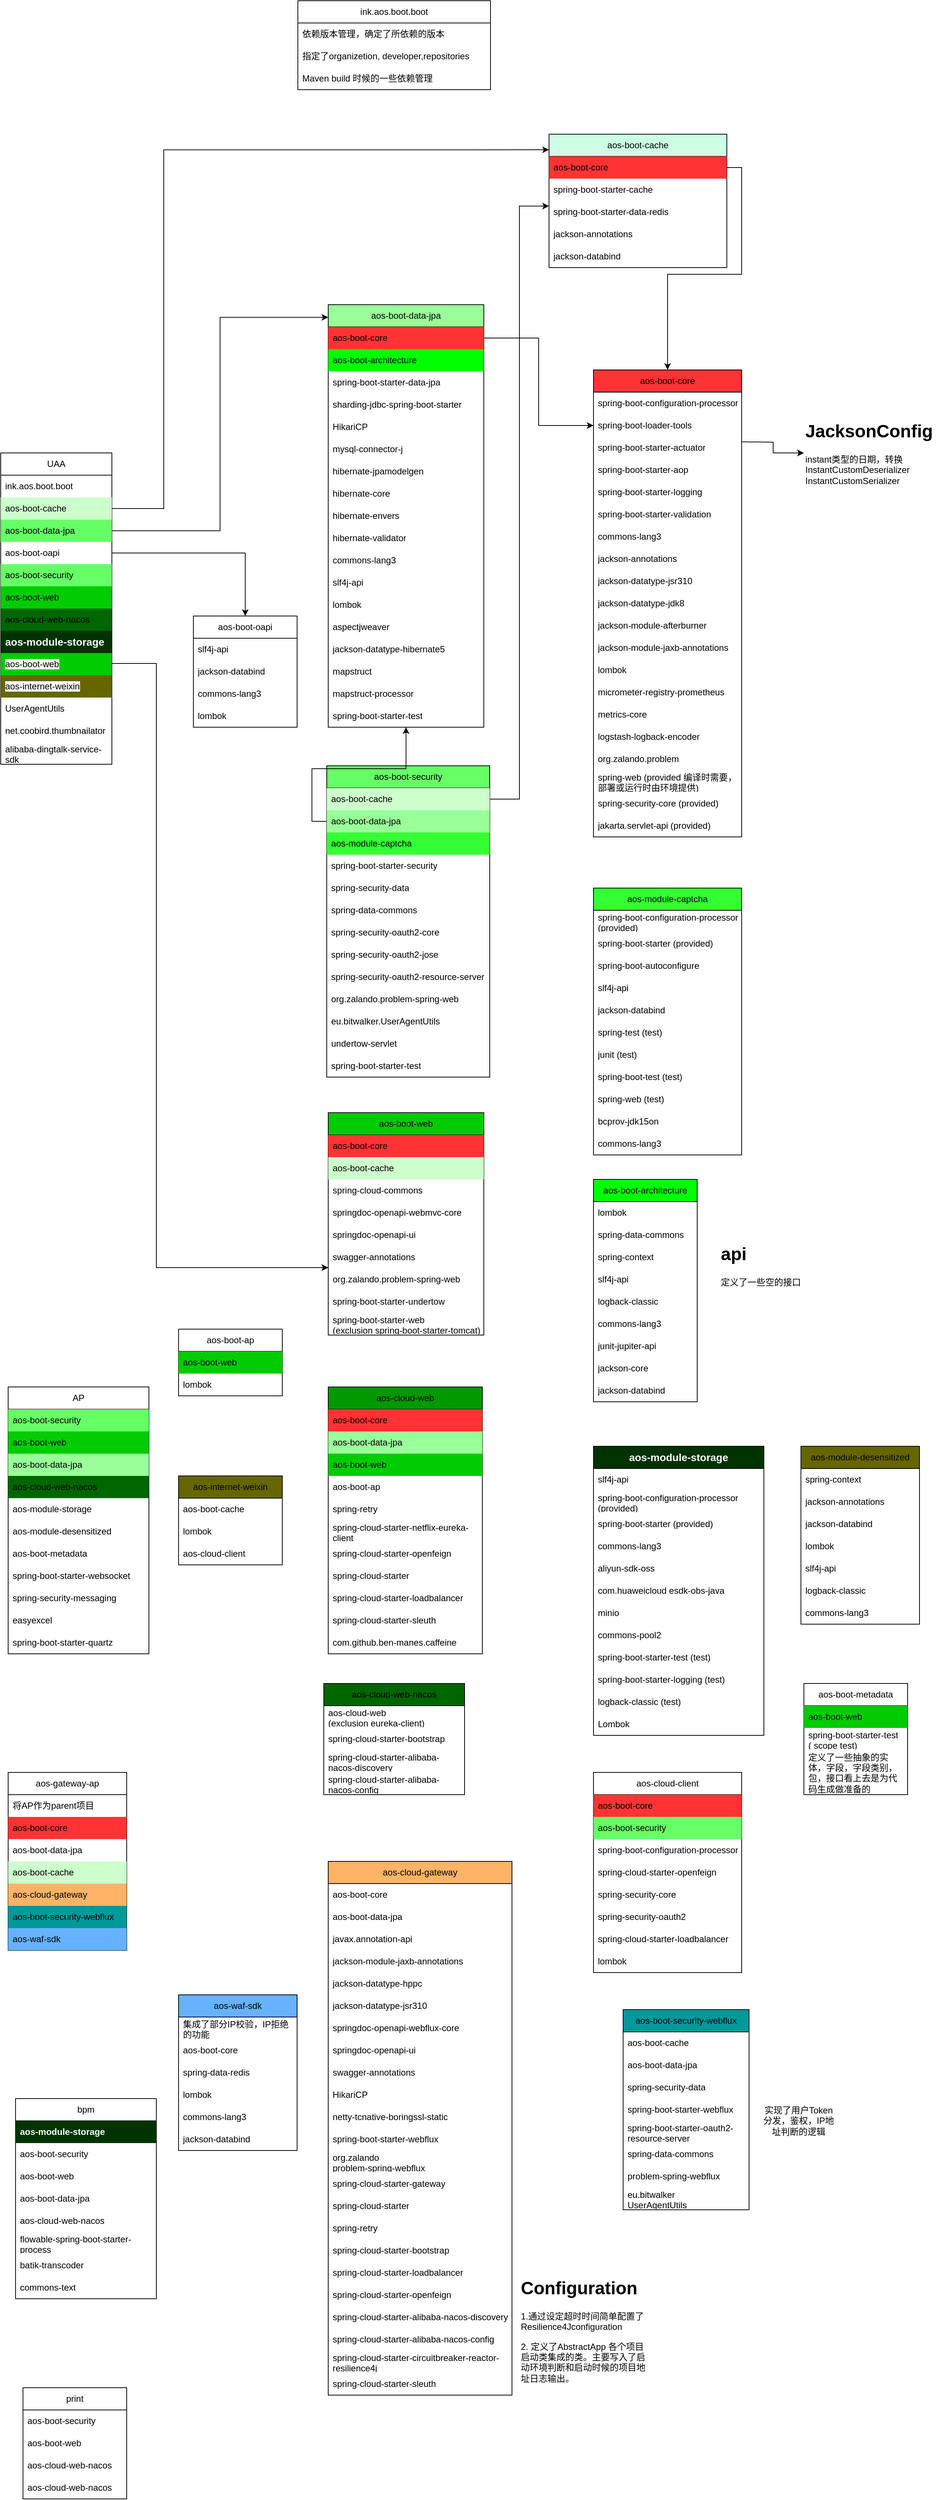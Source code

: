 <mxfile version="24.7.17">
  <diagram name="Page-1" id="LvqBapiOOyRpvTplxz8j">
    <mxGraphModel dx="1434" dy="746" grid="1" gridSize="10" guides="1" tooltips="1" connect="1" arrows="1" fold="1" page="1" pageScale="1" pageWidth="850" pageHeight="1100" math="0" shadow="0">
      <root>
        <mxCell id="0" />
        <mxCell id="1" parent="0" />
        <mxCell id="msZy4VPRfTfWuvWsuMTi-1" value="UAA" style="swimlane;fontStyle=0;childLayout=stackLayout;horizontal=1;startSize=30;horizontalStack=0;resizeParent=1;resizeParentMax=0;resizeLast=0;collapsible=1;marginBottom=0;whiteSpace=wrap;html=1;" parent="1" vertex="1">
          <mxGeometry y="620" width="150" height="420" as="geometry" />
        </mxCell>
        <mxCell id="msZy4VPRfTfWuvWsuMTi-2" value="ink.aos.boot.boot" style="text;strokeColor=none;fillColor=none;align=left;verticalAlign=middle;spacingLeft=4;spacingRight=4;overflow=hidden;points=[[0,0.5],[1,0.5]];portConstraint=eastwest;rotatable=0;whiteSpace=wrap;html=1;" parent="msZy4VPRfTfWuvWsuMTi-1" vertex="1">
          <mxGeometry y="30" width="150" height="30" as="geometry" />
        </mxCell>
        <mxCell id="msZy4VPRfTfWuvWsuMTi-3" value="aos-boot-cache" style="text;strokeColor=none;fillColor=#CCFFCC;align=left;verticalAlign=middle;spacingLeft=4;spacingRight=4;overflow=hidden;points=[[0,0.5],[1,0.5]];portConstraint=eastwest;rotatable=0;whiteSpace=wrap;html=1;" parent="msZy4VPRfTfWuvWsuMTi-1" vertex="1">
          <mxGeometry y="60" width="150" height="30" as="geometry" />
        </mxCell>
        <mxCell id="msZy4VPRfTfWuvWsuMTi-4" value="aos-boot-data-jpa" style="text;strokeColor=none;fillColor=#66FF66;align=left;verticalAlign=middle;spacingLeft=4;spacingRight=4;overflow=hidden;points=[[0,0.5],[1,0.5]];portConstraint=eastwest;rotatable=0;whiteSpace=wrap;html=1;" parent="msZy4VPRfTfWuvWsuMTi-1" vertex="1">
          <mxGeometry y="90" width="150" height="30" as="geometry" />
        </mxCell>
        <mxCell id="msZy4VPRfTfWuvWsuMTi-11" value="aos-boot-oapi" style="text;strokeColor=none;fillColor=none;align=left;verticalAlign=middle;spacingLeft=4;spacingRight=4;overflow=hidden;points=[[0,0.5],[1,0.5]];portConstraint=eastwest;rotatable=0;whiteSpace=wrap;html=1;" parent="msZy4VPRfTfWuvWsuMTi-1" vertex="1">
          <mxGeometry y="120" width="150" height="30" as="geometry" />
        </mxCell>
        <mxCell id="msZy4VPRfTfWuvWsuMTi-139" value="aos-boot-security" style="text;strokeColor=none;fillColor=#66FF66;align=left;verticalAlign=middle;spacingLeft=4;spacingRight=4;overflow=hidden;points=[[0,0.5],[1,0.5]];portConstraint=eastwest;rotatable=0;whiteSpace=wrap;html=1;" parent="msZy4VPRfTfWuvWsuMTi-1" vertex="1">
          <mxGeometry y="150" width="150" height="30" as="geometry" />
        </mxCell>
        <mxCell id="msZy4VPRfTfWuvWsuMTi-140" value="aos-boot-web" style="text;strokeColor=none;fillColor=#00CC00;align=left;verticalAlign=middle;spacingLeft=4;spacingRight=4;overflow=hidden;points=[[0,0.5],[1,0.5]];portConstraint=eastwest;rotatable=0;whiteSpace=wrap;html=1;" parent="msZy4VPRfTfWuvWsuMTi-1" vertex="1">
          <mxGeometry y="180" width="150" height="30" as="geometry" />
        </mxCell>
        <mxCell id="msZy4VPRfTfWuvWsuMTi-142" value="aos-cloud-web-nacos" style="text;strokeColor=none;fillColor=#006600;align=left;verticalAlign=middle;spacingLeft=4;spacingRight=4;overflow=hidden;points=[[0,0.5],[1,0.5]];portConstraint=eastwest;rotatable=0;whiteSpace=wrap;html=1;" parent="msZy4VPRfTfWuvWsuMTi-1" vertex="1">
          <mxGeometry y="210" width="150" height="30" as="geometry" />
        </mxCell>
        <mxCell id="msZy4VPRfTfWuvWsuMTi-141" value="&lt;font color=&quot;#ffffff&quot; style=&quot;font-size: 14px;&quot;&gt;&lt;b&gt;aos-module-storage&lt;/b&gt;&lt;/font&gt;" style="text;strokeColor=none;fillColor=#003300;align=left;verticalAlign=middle;spacingLeft=4;spacingRight=4;overflow=hidden;points=[[0,0.5],[1,0.5]];portConstraint=eastwest;rotatable=0;whiteSpace=wrap;html=1;" parent="msZy4VPRfTfWuvWsuMTi-1" vertex="1">
          <mxGeometry y="240" width="150" height="30" as="geometry" />
        </mxCell>
        <mxCell id="msZy4VPRfTfWuvWsuMTi-136" value="&lt;span style=&quot;color: rgb(0, 0, 0); font-family: Helvetica; font-size: 12px; font-style: normal; font-variant-ligatures: normal; font-variant-caps: normal; font-weight: 400; letter-spacing: normal; orphans: 2; text-align: center; text-indent: 0px; text-transform: none; widows: 2; word-spacing: 0px; -webkit-text-stroke-width: 0px; white-space: normal; background-color: rgb(251, 251, 251); text-decoration-thickness: initial; text-decoration-style: initial; text-decoration-color: initial; display: inline !important; float: none;&quot;&gt;aos-boot-web&lt;/span&gt;" style="text;strokeColor=none;fillColor=#00CC00;align=left;verticalAlign=middle;spacingLeft=4;spacingRight=4;overflow=hidden;points=[[0,0.5],[1,0.5]];portConstraint=eastwest;rotatable=0;whiteSpace=wrap;html=1;" parent="msZy4VPRfTfWuvWsuMTi-1" vertex="1">
          <mxGeometry y="270" width="150" height="30" as="geometry" />
        </mxCell>
        <mxCell id="msZy4VPRfTfWuvWsuMTi-147" value="&lt;span style=&quot;color: rgb(0, 0, 0); font-family: Helvetica; font-size: 12px; font-style: normal; font-variant-ligatures: normal; font-variant-caps: normal; font-weight: 400; letter-spacing: normal; orphans: 2; text-align: center; text-indent: 0px; text-transform: none; widows: 2; word-spacing: 0px; -webkit-text-stroke-width: 0px; white-space: normal; background-color: rgb(251, 251, 251); text-decoration-thickness: initial; text-decoration-style: initial; text-decoration-color: initial; display: inline !important; float: none;&quot;&gt;aos-internet-weixin&lt;/span&gt;" style="text;strokeColor=none;fillColor=#666600;align=left;verticalAlign=middle;spacingLeft=4;spacingRight=4;overflow=hidden;points=[[0,0.5],[1,0.5]];portConstraint=eastwest;rotatable=0;whiteSpace=wrap;html=1;" parent="msZy4VPRfTfWuvWsuMTi-1" vertex="1">
          <mxGeometry y="300" width="150" height="30" as="geometry" />
        </mxCell>
        <mxCell id="msZy4VPRfTfWuvWsuMTi-149" value="&lt;span style=&quot;color: rgb(0, 0, 0); font-family: Helvetica; font-size: 12px; font-style: normal; font-variant-ligatures: normal; font-variant-caps: normal; font-weight: 400; letter-spacing: normal; orphans: 2; text-align: center; text-indent: 0px; text-transform: none; widows: 2; word-spacing: 0px; -webkit-text-stroke-width: 0px; white-space: normal; background-color: rgb(251, 251, 251); text-decoration-thickness: initial; text-decoration-style: initial; text-decoration-color: initial; display: inline !important; float: none;&quot;&gt;UserAgentUtils&lt;/span&gt;" style="text;strokeColor=none;fillColor=none;align=left;verticalAlign=middle;spacingLeft=4;spacingRight=4;overflow=hidden;points=[[0,0.5],[1,0.5]];portConstraint=eastwest;rotatable=0;whiteSpace=wrap;html=1;" parent="msZy4VPRfTfWuvWsuMTi-1" vertex="1">
          <mxGeometry y="330" width="150" height="30" as="geometry" />
        </mxCell>
        <mxCell id="msZy4VPRfTfWuvWsuMTi-150" value="&lt;span style=&quot;color: rgb(0, 0, 0); font-family: Helvetica; font-size: 12px; font-style: normal; font-variant-ligatures: normal; font-variant-caps: normal; font-weight: 400; letter-spacing: normal; orphans: 2; text-align: center; text-indent: 0px; text-transform: none; widows: 2; word-spacing: 0px; -webkit-text-stroke-width: 0px; white-space: normal; background-color: rgb(251, 251, 251); text-decoration-thickness: initial; text-decoration-style: initial; text-decoration-color: initial; display: inline !important; float: none;&quot;&gt;net.coobird.thumbnailator&lt;/span&gt;" style="text;strokeColor=none;fillColor=none;align=left;verticalAlign=middle;spacingLeft=4;spacingRight=4;overflow=hidden;points=[[0,0.5],[1,0.5]];portConstraint=eastwest;rotatable=0;whiteSpace=wrap;html=1;" parent="msZy4VPRfTfWuvWsuMTi-1" vertex="1">
          <mxGeometry y="360" width="150" height="30" as="geometry" />
        </mxCell>
        <mxCell id="msZy4VPRfTfWuvWsuMTi-151" value="&lt;span style=&quot;color: rgb(0, 0, 0); font-family: Helvetica; font-size: 12px; font-style: normal; font-variant-ligatures: normal; font-variant-caps: normal; font-weight: 400; letter-spacing: normal; orphans: 2; text-align: center; text-indent: 0px; text-transform: none; widows: 2; word-spacing: 0px; -webkit-text-stroke-width: 0px; white-space: normal; background-color: rgb(251, 251, 251); text-decoration-thickness: initial; text-decoration-style: initial; text-decoration-color: initial; display: inline !important; float: none;&quot;&gt;alibaba-dingtalk-service-sdk&lt;/span&gt;" style="text;strokeColor=none;fillColor=none;align=left;verticalAlign=middle;spacingLeft=4;spacingRight=4;overflow=hidden;points=[[0,0.5],[1,0.5]];portConstraint=eastwest;rotatable=0;whiteSpace=wrap;html=1;" parent="msZy4VPRfTfWuvWsuMTi-1" vertex="1">
          <mxGeometry y="390" width="150" height="30" as="geometry" />
        </mxCell>
        <mxCell id="msZy4VPRfTfWuvWsuMTi-7" value="&lt;span style=&quot;text-align: left;&quot;&gt;ink.aos.boot.boot&lt;/span&gt;" style="swimlane;fontStyle=0;childLayout=stackLayout;horizontal=1;startSize=30;horizontalStack=0;resizeParent=1;resizeParentMax=0;resizeLast=0;collapsible=1;marginBottom=0;whiteSpace=wrap;html=1;" parent="1" vertex="1">
          <mxGeometry x="401" y="10" width="260" height="120" as="geometry" />
        </mxCell>
        <mxCell id="msZy4VPRfTfWuvWsuMTi-8" value="依赖版本管理，确定了所依赖的版本" style="text;strokeColor=none;fillColor=none;align=left;verticalAlign=middle;spacingLeft=4;spacingRight=4;overflow=hidden;points=[[0,0.5],[1,0.5]];portConstraint=eastwest;rotatable=0;whiteSpace=wrap;html=1;" parent="msZy4VPRfTfWuvWsuMTi-7" vertex="1">
          <mxGeometry y="30" width="260" height="30" as="geometry" />
        </mxCell>
        <mxCell id="msZy4VPRfTfWuvWsuMTi-9" value="指定了organizetion, developer,repositories" style="text;strokeColor=none;fillColor=none;align=left;verticalAlign=middle;spacingLeft=4;spacingRight=4;overflow=hidden;points=[[0,0.5],[1,0.5]];portConstraint=eastwest;rotatable=0;whiteSpace=wrap;html=1;" parent="msZy4VPRfTfWuvWsuMTi-7" vertex="1">
          <mxGeometry y="60" width="260" height="30" as="geometry" />
        </mxCell>
        <mxCell id="msZy4VPRfTfWuvWsuMTi-10" value="Maven build 时候的一些依赖管理" style="text;strokeColor=none;fillColor=none;align=left;verticalAlign=middle;spacingLeft=4;spacingRight=4;overflow=hidden;points=[[0,0.5],[1,0.5]];portConstraint=eastwest;rotatable=0;whiteSpace=wrap;html=1;" parent="msZy4VPRfTfWuvWsuMTi-7" vertex="1">
          <mxGeometry y="90" width="260" height="30" as="geometry" />
        </mxCell>
        <mxCell id="msZy4VPRfTfWuvWsuMTi-12" value="&lt;span style=&quot;text-align: left;&quot;&gt;aos-boot-cache&lt;/span&gt;" style="swimlane;fontStyle=0;childLayout=stackLayout;horizontal=1;startSize=30;horizontalStack=0;resizeParent=1;resizeParentMax=0;resizeLast=0;collapsible=1;marginBottom=0;whiteSpace=wrap;html=1;fillColor=#CCFFE6;" parent="1" vertex="1">
          <mxGeometry x="740" y="190" width="240" height="180" as="geometry" />
        </mxCell>
        <mxCell id="msZy4VPRfTfWuvWsuMTi-13" value="aos-boot-core" style="text;strokeColor=none;fillColor=#FF3333;align=left;verticalAlign=middle;spacingLeft=4;spacingRight=4;overflow=hidden;points=[[0,0.5],[1,0.5]];portConstraint=eastwest;rotatable=0;whiteSpace=wrap;html=1;" parent="msZy4VPRfTfWuvWsuMTi-12" vertex="1">
          <mxGeometry y="30" width="240" height="30" as="geometry" />
        </mxCell>
        <mxCell id="msZy4VPRfTfWuvWsuMTi-14" value="spring-boot-starter-cache" style="text;strokeColor=none;fillColor=none;align=left;verticalAlign=middle;spacingLeft=4;spacingRight=4;overflow=hidden;points=[[0,0.5],[1,0.5]];portConstraint=eastwest;rotatable=0;whiteSpace=wrap;html=1;" parent="msZy4VPRfTfWuvWsuMTi-12" vertex="1">
          <mxGeometry y="60" width="240" height="30" as="geometry" />
        </mxCell>
        <mxCell id="msZy4VPRfTfWuvWsuMTi-15" value="spring-boot-starter-data-redis" style="text;strokeColor=none;fillColor=none;align=left;verticalAlign=middle;spacingLeft=4;spacingRight=4;overflow=hidden;points=[[0,0.5],[1,0.5]];portConstraint=eastwest;rotatable=0;whiteSpace=wrap;html=1;" parent="msZy4VPRfTfWuvWsuMTi-12" vertex="1">
          <mxGeometry y="90" width="240" height="30" as="geometry" />
        </mxCell>
        <mxCell id="msZy4VPRfTfWuvWsuMTi-16" value="jackson-annotations" style="text;strokeColor=none;fillColor=none;align=left;verticalAlign=middle;spacingLeft=4;spacingRight=4;overflow=hidden;points=[[0,0.5],[1,0.5]];portConstraint=eastwest;rotatable=0;whiteSpace=wrap;html=1;" parent="msZy4VPRfTfWuvWsuMTi-12" vertex="1">
          <mxGeometry y="120" width="240" height="30" as="geometry" />
        </mxCell>
        <mxCell id="msZy4VPRfTfWuvWsuMTi-17" value="jackson-databind" style="text;strokeColor=none;fillColor=none;align=left;verticalAlign=middle;spacingLeft=4;spacingRight=4;overflow=hidden;points=[[0,0.5],[1,0.5]];portConstraint=eastwest;rotatable=0;whiteSpace=wrap;html=1;" parent="msZy4VPRfTfWuvWsuMTi-12" vertex="1">
          <mxGeometry y="150" width="240" height="30" as="geometry" />
        </mxCell>
        <mxCell id="msZy4VPRfTfWuvWsuMTi-20" value="aos-boot-data-jpa" style="swimlane;fontStyle=0;childLayout=stackLayout;horizontal=1;startSize=30;horizontalStack=0;resizeParent=1;resizeParentMax=0;resizeLast=0;collapsible=1;marginBottom=0;whiteSpace=wrap;html=1;fillColor=#99FF99;" parent="1" vertex="1">
          <mxGeometry x="442" y="420" width="210" height="570" as="geometry" />
        </mxCell>
        <mxCell id="msZy4VPRfTfWuvWsuMTi-21" value="aos-boot-core" style="text;strokeColor=none;fillColor=#FF3333;align=left;verticalAlign=middle;spacingLeft=4;spacingRight=4;overflow=hidden;points=[[0,0.5],[1,0.5]];portConstraint=eastwest;rotatable=0;whiteSpace=wrap;html=1;" parent="msZy4VPRfTfWuvWsuMTi-20" vertex="1">
          <mxGeometry y="30" width="210" height="30" as="geometry" />
        </mxCell>
        <mxCell id="msZy4VPRfTfWuvWsuMTi-22" value="aos-boot-architecture" style="text;strokeColor=none;fillColor=#00FF00;align=left;verticalAlign=middle;spacingLeft=4;spacingRight=4;overflow=hidden;points=[[0,0.5],[1,0.5]];portConstraint=eastwest;rotatable=0;whiteSpace=wrap;html=1;" parent="msZy4VPRfTfWuvWsuMTi-20" vertex="1">
          <mxGeometry y="60" width="210" height="30" as="geometry" />
        </mxCell>
        <mxCell id="msZy4VPRfTfWuvWsuMTi-23" value="spring-boot-starter-data-jpa" style="text;strokeColor=none;fillColor=none;align=left;verticalAlign=middle;spacingLeft=4;spacingRight=4;overflow=hidden;points=[[0,0.5],[1,0.5]];portConstraint=eastwest;rotatable=0;whiteSpace=wrap;html=1;" parent="msZy4VPRfTfWuvWsuMTi-20" vertex="1">
          <mxGeometry y="90" width="210" height="30" as="geometry" />
        </mxCell>
        <mxCell id="msZy4VPRfTfWuvWsuMTi-24" value="sharding-jdbc-spring-boot-starter" style="text;strokeColor=none;fillColor=none;align=left;verticalAlign=middle;spacingLeft=4;spacingRight=4;overflow=hidden;points=[[0,0.5],[1,0.5]];portConstraint=eastwest;rotatable=0;whiteSpace=wrap;html=1;" parent="msZy4VPRfTfWuvWsuMTi-20" vertex="1">
          <mxGeometry y="120" width="210" height="30" as="geometry" />
        </mxCell>
        <mxCell id="msZy4VPRfTfWuvWsuMTi-25" value="HikariCP" style="text;strokeColor=none;fillColor=none;align=left;verticalAlign=middle;spacingLeft=4;spacingRight=4;overflow=hidden;points=[[0,0.5],[1,0.5]];portConstraint=eastwest;rotatable=0;whiteSpace=wrap;html=1;" parent="msZy4VPRfTfWuvWsuMTi-20" vertex="1">
          <mxGeometry y="150" width="210" height="30" as="geometry" />
        </mxCell>
        <mxCell id="msZy4VPRfTfWuvWsuMTi-26" value="mysql-connector-j" style="text;strokeColor=none;fillColor=none;align=left;verticalAlign=middle;spacingLeft=4;spacingRight=4;overflow=hidden;points=[[0,0.5],[1,0.5]];portConstraint=eastwest;rotatable=0;whiteSpace=wrap;html=1;" parent="msZy4VPRfTfWuvWsuMTi-20" vertex="1">
          <mxGeometry y="180" width="210" height="30" as="geometry" />
        </mxCell>
        <mxCell id="msZy4VPRfTfWuvWsuMTi-27" value="hibernate-jpamodelgen" style="text;strokeColor=none;fillColor=none;align=left;verticalAlign=middle;spacingLeft=4;spacingRight=4;overflow=hidden;points=[[0,0.5],[1,0.5]];portConstraint=eastwest;rotatable=0;whiteSpace=wrap;html=1;" parent="msZy4VPRfTfWuvWsuMTi-20" vertex="1">
          <mxGeometry y="210" width="210" height="30" as="geometry" />
        </mxCell>
        <mxCell id="msZy4VPRfTfWuvWsuMTi-28" value="hibernate-core" style="text;strokeColor=none;fillColor=none;align=left;verticalAlign=middle;spacingLeft=4;spacingRight=4;overflow=hidden;points=[[0,0.5],[1,0.5]];portConstraint=eastwest;rotatable=0;whiteSpace=wrap;html=1;" parent="msZy4VPRfTfWuvWsuMTi-20" vertex="1">
          <mxGeometry y="240" width="210" height="30" as="geometry" />
        </mxCell>
        <mxCell id="msZy4VPRfTfWuvWsuMTi-29" value="hibernate-envers" style="text;strokeColor=none;fillColor=none;align=left;verticalAlign=middle;spacingLeft=4;spacingRight=4;overflow=hidden;points=[[0,0.5],[1,0.5]];portConstraint=eastwest;rotatable=0;whiteSpace=wrap;html=1;" parent="msZy4VPRfTfWuvWsuMTi-20" vertex="1">
          <mxGeometry y="270" width="210" height="30" as="geometry" />
        </mxCell>
        <mxCell id="msZy4VPRfTfWuvWsuMTi-30" value="hibernate-validator" style="text;strokeColor=none;fillColor=none;align=left;verticalAlign=middle;spacingLeft=4;spacingRight=4;overflow=hidden;points=[[0,0.5],[1,0.5]];portConstraint=eastwest;rotatable=0;whiteSpace=wrap;html=1;" parent="msZy4VPRfTfWuvWsuMTi-20" vertex="1">
          <mxGeometry y="300" width="210" height="30" as="geometry" />
        </mxCell>
        <mxCell id="msZy4VPRfTfWuvWsuMTi-31" value="commons-lang3" style="text;strokeColor=none;fillColor=none;align=left;verticalAlign=middle;spacingLeft=4;spacingRight=4;overflow=hidden;points=[[0,0.5],[1,0.5]];portConstraint=eastwest;rotatable=0;whiteSpace=wrap;html=1;" parent="msZy4VPRfTfWuvWsuMTi-20" vertex="1">
          <mxGeometry y="330" width="210" height="30" as="geometry" />
        </mxCell>
        <mxCell id="msZy4VPRfTfWuvWsuMTi-32" value="slf4j-api" style="text;strokeColor=none;fillColor=none;align=left;verticalAlign=middle;spacingLeft=4;spacingRight=4;overflow=hidden;points=[[0,0.5],[1,0.5]];portConstraint=eastwest;rotatable=0;whiteSpace=wrap;html=1;" parent="msZy4VPRfTfWuvWsuMTi-20" vertex="1">
          <mxGeometry y="360" width="210" height="30" as="geometry" />
        </mxCell>
        <mxCell id="msZy4VPRfTfWuvWsuMTi-33" value="lombok" style="text;strokeColor=none;fillColor=none;align=left;verticalAlign=middle;spacingLeft=4;spacingRight=4;overflow=hidden;points=[[0,0.5],[1,0.5]];portConstraint=eastwest;rotatable=0;whiteSpace=wrap;html=1;" parent="msZy4VPRfTfWuvWsuMTi-20" vertex="1">
          <mxGeometry y="390" width="210" height="30" as="geometry" />
        </mxCell>
        <mxCell id="msZy4VPRfTfWuvWsuMTi-34" value="aspectjweaver" style="text;strokeColor=none;fillColor=none;align=left;verticalAlign=middle;spacingLeft=4;spacingRight=4;overflow=hidden;points=[[0,0.5],[1,0.5]];portConstraint=eastwest;rotatable=0;whiteSpace=wrap;html=1;" parent="msZy4VPRfTfWuvWsuMTi-20" vertex="1">
          <mxGeometry y="420" width="210" height="30" as="geometry" />
        </mxCell>
        <mxCell id="msZy4VPRfTfWuvWsuMTi-35" value="jackson-datatype-hibernate5" style="text;strokeColor=none;fillColor=none;align=left;verticalAlign=middle;spacingLeft=4;spacingRight=4;overflow=hidden;points=[[0,0.5],[1,0.5]];portConstraint=eastwest;rotatable=0;whiteSpace=wrap;html=1;" parent="msZy4VPRfTfWuvWsuMTi-20" vertex="1">
          <mxGeometry y="450" width="210" height="30" as="geometry" />
        </mxCell>
        <mxCell id="msZy4VPRfTfWuvWsuMTi-36" value="mapstruct" style="text;strokeColor=none;fillColor=none;align=left;verticalAlign=middle;spacingLeft=4;spacingRight=4;overflow=hidden;points=[[0,0.5],[1,0.5]];portConstraint=eastwest;rotatable=0;whiteSpace=wrap;html=1;" parent="msZy4VPRfTfWuvWsuMTi-20" vertex="1">
          <mxGeometry y="480" width="210" height="30" as="geometry" />
        </mxCell>
        <mxCell id="msZy4VPRfTfWuvWsuMTi-37" value="mapstruct-processor" style="text;strokeColor=none;fillColor=none;align=left;verticalAlign=middle;spacingLeft=4;spacingRight=4;overflow=hidden;points=[[0,0.5],[1,0.5]];portConstraint=eastwest;rotatable=0;whiteSpace=wrap;html=1;" parent="msZy4VPRfTfWuvWsuMTi-20" vertex="1">
          <mxGeometry y="510" width="210" height="30" as="geometry" />
        </mxCell>
        <mxCell id="msZy4VPRfTfWuvWsuMTi-38" value="spring-boot-starter-test" style="text;strokeColor=none;fillColor=none;align=left;verticalAlign=middle;spacingLeft=4;spacingRight=4;overflow=hidden;points=[[0,0.5],[1,0.5]];portConstraint=eastwest;rotatable=0;whiteSpace=wrap;html=1;" parent="msZy4VPRfTfWuvWsuMTi-20" vertex="1">
          <mxGeometry y="540" width="210" height="30" as="geometry" />
        </mxCell>
        <mxCell id="msZy4VPRfTfWuvWsuMTi-39" style="edgeStyle=orthogonalEdgeStyle;rounded=0;orthogonalLoop=1;jettySize=auto;html=1;entryX=0;entryY=0.03;entryDx=0;entryDy=0;entryPerimeter=0;" parent="1" source="msZy4VPRfTfWuvWsuMTi-4" target="msZy4VPRfTfWuvWsuMTi-20" edge="1">
          <mxGeometry relative="1" as="geometry" />
        </mxCell>
        <mxCell id="msZy4VPRfTfWuvWsuMTi-40" value="aos-boot-core" style="swimlane;fontStyle=0;childLayout=stackLayout;horizontal=1;startSize=30;horizontalStack=0;resizeParent=1;resizeParentMax=0;resizeLast=0;collapsible=1;marginBottom=0;whiteSpace=wrap;html=1;fillColor=#FF3333;" parent="1" vertex="1">
          <mxGeometry x="800" y="508" width="200" height="630" as="geometry" />
        </mxCell>
        <mxCell id="msZy4VPRfTfWuvWsuMTi-41" value="spring-boot-configuration-processor" style="text;strokeColor=none;fillColor=none;align=left;verticalAlign=middle;spacingLeft=4;spacingRight=4;overflow=hidden;points=[[0,0.5],[1,0.5]];portConstraint=eastwest;rotatable=0;whiteSpace=wrap;html=1;" parent="msZy4VPRfTfWuvWsuMTi-40" vertex="1">
          <mxGeometry y="30" width="200" height="30" as="geometry" />
        </mxCell>
        <mxCell id="msZy4VPRfTfWuvWsuMTi-42" value="spring-boot-loader-tools" style="text;strokeColor=none;fillColor=none;align=left;verticalAlign=middle;spacingLeft=4;spacingRight=4;overflow=hidden;points=[[0,0.5],[1,0.5]];portConstraint=eastwest;rotatable=0;whiteSpace=wrap;html=1;" parent="msZy4VPRfTfWuvWsuMTi-40" vertex="1">
          <mxGeometry y="60" width="200" height="30" as="geometry" />
        </mxCell>
        <mxCell id="msZy4VPRfTfWuvWsuMTi-43" value="spring-boot-starter-actuator" style="text;strokeColor=none;fillColor=none;align=left;verticalAlign=middle;spacingLeft=4;spacingRight=4;overflow=hidden;points=[[0,0.5],[1,0.5]];portConstraint=eastwest;rotatable=0;whiteSpace=wrap;html=1;" parent="msZy4VPRfTfWuvWsuMTi-40" vertex="1">
          <mxGeometry y="90" width="200" height="30" as="geometry" />
        </mxCell>
        <mxCell id="msZy4VPRfTfWuvWsuMTi-46" value="spring-boot-starter-aop" style="text;strokeColor=none;fillColor=none;align=left;verticalAlign=middle;spacingLeft=4;spacingRight=4;overflow=hidden;points=[[0,0.5],[1,0.5]];portConstraint=eastwest;rotatable=0;whiteSpace=wrap;html=1;" parent="msZy4VPRfTfWuvWsuMTi-40" vertex="1">
          <mxGeometry y="120" width="200" height="30" as="geometry" />
        </mxCell>
        <mxCell id="msZy4VPRfTfWuvWsuMTi-47" value="spring-boot-starter-logging" style="text;strokeColor=none;fillColor=none;align=left;verticalAlign=middle;spacingLeft=4;spacingRight=4;overflow=hidden;points=[[0,0.5],[1,0.5]];portConstraint=eastwest;rotatable=0;whiteSpace=wrap;html=1;" parent="msZy4VPRfTfWuvWsuMTi-40" vertex="1">
          <mxGeometry y="150" width="200" height="30" as="geometry" />
        </mxCell>
        <mxCell id="msZy4VPRfTfWuvWsuMTi-48" value="spring-boot-starter-validation" style="text;strokeColor=none;fillColor=none;align=left;verticalAlign=middle;spacingLeft=4;spacingRight=4;overflow=hidden;points=[[0,0.5],[1,0.5]];portConstraint=eastwest;rotatable=0;whiteSpace=wrap;html=1;" parent="msZy4VPRfTfWuvWsuMTi-40" vertex="1">
          <mxGeometry y="180" width="200" height="30" as="geometry" />
        </mxCell>
        <mxCell id="msZy4VPRfTfWuvWsuMTi-49" value="commons-lang3" style="text;strokeColor=none;fillColor=none;align=left;verticalAlign=middle;spacingLeft=4;spacingRight=4;overflow=hidden;points=[[0,0.5],[1,0.5]];portConstraint=eastwest;rotatable=0;whiteSpace=wrap;html=1;" parent="msZy4VPRfTfWuvWsuMTi-40" vertex="1">
          <mxGeometry y="210" width="200" height="30" as="geometry" />
        </mxCell>
        <mxCell id="msZy4VPRfTfWuvWsuMTi-50" value="jackson-annotations" style="text;strokeColor=none;fillColor=none;align=left;verticalAlign=middle;spacingLeft=4;spacingRight=4;overflow=hidden;points=[[0,0.5],[1,0.5]];portConstraint=eastwest;rotatable=0;whiteSpace=wrap;html=1;" parent="msZy4VPRfTfWuvWsuMTi-40" vertex="1">
          <mxGeometry y="240" width="200" height="30" as="geometry" />
        </mxCell>
        <mxCell id="msZy4VPRfTfWuvWsuMTi-51" value="jackson-datatype-jsr310" style="text;strokeColor=none;fillColor=none;align=left;verticalAlign=middle;spacingLeft=4;spacingRight=4;overflow=hidden;points=[[0,0.5],[1,0.5]];portConstraint=eastwest;rotatable=0;whiteSpace=wrap;html=1;" parent="msZy4VPRfTfWuvWsuMTi-40" vertex="1">
          <mxGeometry y="270" width="200" height="30" as="geometry" />
        </mxCell>
        <mxCell id="msZy4VPRfTfWuvWsuMTi-52" value="jackson-datatype-jdk8" style="text;strokeColor=none;fillColor=none;align=left;verticalAlign=middle;spacingLeft=4;spacingRight=4;overflow=hidden;points=[[0,0.5],[1,0.5]];portConstraint=eastwest;rotatable=0;whiteSpace=wrap;html=1;" parent="msZy4VPRfTfWuvWsuMTi-40" vertex="1">
          <mxGeometry y="300" width="200" height="30" as="geometry" />
        </mxCell>
        <mxCell id="msZy4VPRfTfWuvWsuMTi-54" value="jackson-module-afterburner" style="text;strokeColor=none;fillColor=none;align=left;verticalAlign=middle;spacingLeft=4;spacingRight=4;overflow=hidden;points=[[0,0.5],[1,0.5]];portConstraint=eastwest;rotatable=0;whiteSpace=wrap;html=1;" parent="msZy4VPRfTfWuvWsuMTi-40" vertex="1">
          <mxGeometry y="330" width="200" height="30" as="geometry" />
        </mxCell>
        <mxCell id="msZy4VPRfTfWuvWsuMTi-53" value="jackson-module-jaxb-annotations" style="text;strokeColor=none;fillColor=none;align=left;verticalAlign=middle;spacingLeft=4;spacingRight=4;overflow=hidden;points=[[0,0.5],[1,0.5]];portConstraint=eastwest;rotatable=0;whiteSpace=wrap;html=1;" parent="msZy4VPRfTfWuvWsuMTi-40" vertex="1">
          <mxGeometry y="360" width="200" height="30" as="geometry" />
        </mxCell>
        <mxCell id="msZy4VPRfTfWuvWsuMTi-55" value="lombok" style="text;strokeColor=none;fillColor=none;align=left;verticalAlign=middle;spacingLeft=4;spacingRight=4;overflow=hidden;points=[[0,0.5],[1,0.5]];portConstraint=eastwest;rotatable=0;whiteSpace=wrap;html=1;" parent="msZy4VPRfTfWuvWsuMTi-40" vertex="1">
          <mxGeometry y="390" width="200" height="30" as="geometry" />
        </mxCell>
        <mxCell id="msZy4VPRfTfWuvWsuMTi-56" value="micrometer-registry-prometheus" style="text;strokeColor=none;fillColor=none;align=left;verticalAlign=middle;spacingLeft=4;spacingRight=4;overflow=hidden;points=[[0,0.5],[1,0.5]];portConstraint=eastwest;rotatable=0;whiteSpace=wrap;html=1;" parent="msZy4VPRfTfWuvWsuMTi-40" vertex="1">
          <mxGeometry y="420" width="200" height="30" as="geometry" />
        </mxCell>
        <mxCell id="msZy4VPRfTfWuvWsuMTi-57" value="metrics-core" style="text;strokeColor=none;fillColor=none;align=left;verticalAlign=middle;spacingLeft=4;spacingRight=4;overflow=hidden;points=[[0,0.5],[1,0.5]];portConstraint=eastwest;rotatable=0;whiteSpace=wrap;html=1;" parent="msZy4VPRfTfWuvWsuMTi-40" vertex="1">
          <mxGeometry y="450" width="200" height="30" as="geometry" />
        </mxCell>
        <mxCell id="msZy4VPRfTfWuvWsuMTi-58" value="logstash-logback-encoder" style="text;strokeColor=none;fillColor=none;align=left;verticalAlign=middle;spacingLeft=4;spacingRight=4;overflow=hidden;points=[[0,0.5],[1,0.5]];portConstraint=eastwest;rotatable=0;whiteSpace=wrap;html=1;" parent="msZy4VPRfTfWuvWsuMTi-40" vertex="1">
          <mxGeometry y="480" width="200" height="30" as="geometry" />
        </mxCell>
        <mxCell id="msZy4VPRfTfWuvWsuMTi-59" value="org.zalando.problem" style="text;strokeColor=none;fillColor=none;align=left;verticalAlign=middle;spacingLeft=4;spacingRight=4;overflow=hidden;points=[[0,0.5],[1,0.5]];portConstraint=eastwest;rotatable=0;whiteSpace=wrap;html=1;" parent="msZy4VPRfTfWuvWsuMTi-40" vertex="1">
          <mxGeometry y="510" width="200" height="30" as="geometry" />
        </mxCell>
        <mxCell id="msZy4VPRfTfWuvWsuMTi-60" value="spring-web (provided 编译时需要，部署或运行时由环境提供)" style="text;strokeColor=none;fillColor=none;align=left;verticalAlign=middle;spacingLeft=4;spacingRight=4;overflow=hidden;points=[[0,0.5],[1,0.5]];portConstraint=eastwest;rotatable=0;whiteSpace=wrap;html=1;" parent="msZy4VPRfTfWuvWsuMTi-40" vertex="1">
          <mxGeometry y="540" width="200" height="30" as="geometry" />
        </mxCell>
        <mxCell id="msZy4VPRfTfWuvWsuMTi-61" value="spring-security-core (provided)" style="text;strokeColor=none;fillColor=none;align=left;verticalAlign=middle;spacingLeft=4;spacingRight=4;overflow=hidden;points=[[0,0.5],[1,0.5]];portConstraint=eastwest;rotatable=0;whiteSpace=wrap;html=1;" parent="msZy4VPRfTfWuvWsuMTi-40" vertex="1">
          <mxGeometry y="570" width="200" height="30" as="geometry" />
        </mxCell>
        <mxCell id="msZy4VPRfTfWuvWsuMTi-62" value="jakarta.servlet-api (provided)" style="text;strokeColor=none;fillColor=none;align=left;verticalAlign=middle;spacingLeft=4;spacingRight=4;overflow=hidden;points=[[0,0.5],[1,0.5]];portConstraint=eastwest;rotatable=0;whiteSpace=wrap;html=1;" parent="msZy4VPRfTfWuvWsuMTi-40" vertex="1">
          <mxGeometry y="600" width="200" height="30" as="geometry" />
        </mxCell>
        <mxCell id="msZy4VPRfTfWuvWsuMTi-44" style="edgeStyle=orthogonalEdgeStyle;rounded=0;orthogonalLoop=1;jettySize=auto;html=1;entryX=0.5;entryY=0;entryDx=0;entryDy=0;" parent="1" source="msZy4VPRfTfWuvWsuMTi-13" target="msZy4VPRfTfWuvWsuMTi-40" edge="1">
          <mxGeometry relative="1" as="geometry" />
        </mxCell>
        <mxCell id="msZy4VPRfTfWuvWsuMTi-45" style="edgeStyle=orthogonalEdgeStyle;rounded=0;orthogonalLoop=1;jettySize=auto;html=1;entryX=0;entryY=0.5;entryDx=0;entryDy=0;" parent="1" source="msZy4VPRfTfWuvWsuMTi-21" target="msZy4VPRfTfWuvWsuMTi-42" edge="1">
          <mxGeometry relative="1" as="geometry" />
        </mxCell>
        <mxCell id="msZy4VPRfTfWuvWsuMTi-63" value="&lt;h1 style=&quot;margin-top: 0px;&quot;&gt;JacksonConfig&lt;/h1&gt;&lt;p&gt;instant类型的日期，转换&lt;br&gt;InstantCustomDeserializer&lt;br&gt;InstantCustomSerializer&lt;/p&gt;" style="text;html=1;whiteSpace=wrap;overflow=hidden;rounded=0;" parent="1" vertex="1">
          <mxGeometry x="1084" y="570" width="180" height="100" as="geometry" />
        </mxCell>
        <mxCell id="msZy4VPRfTfWuvWsuMTi-65" style="edgeStyle=orthogonalEdgeStyle;rounded=0;orthogonalLoop=1;jettySize=auto;html=1;entryX=0;entryY=0.5;entryDx=0;entryDy=0;" parent="1" target="msZy4VPRfTfWuvWsuMTi-63" edge="1">
          <mxGeometry relative="1" as="geometry">
            <mxPoint x="1000" y="605" as="sourcePoint" />
            <mxPoint x="1083.96" y="604" as="targetPoint" />
          </mxGeometry>
        </mxCell>
        <mxCell id="msZy4VPRfTfWuvWsuMTi-66" value="aos-boot-oapi" style="swimlane;fontStyle=0;childLayout=stackLayout;horizontal=1;startSize=30;horizontalStack=0;resizeParent=1;resizeParentMax=0;resizeLast=0;collapsible=1;marginBottom=0;whiteSpace=wrap;html=1;" parent="1" vertex="1">
          <mxGeometry x="260" y="840" width="140" height="150" as="geometry" />
        </mxCell>
        <mxCell id="msZy4VPRfTfWuvWsuMTi-67" value="slf4j-api" style="text;strokeColor=none;fillColor=none;align=left;verticalAlign=middle;spacingLeft=4;spacingRight=4;overflow=hidden;points=[[0,0.5],[1,0.5]];portConstraint=eastwest;rotatable=0;whiteSpace=wrap;html=1;" parent="msZy4VPRfTfWuvWsuMTi-66" vertex="1">
          <mxGeometry y="30" width="140" height="30" as="geometry" />
        </mxCell>
        <mxCell id="msZy4VPRfTfWuvWsuMTi-68" value="jackson-databind" style="text;strokeColor=none;fillColor=none;align=left;verticalAlign=middle;spacingLeft=4;spacingRight=4;overflow=hidden;points=[[0,0.5],[1,0.5]];portConstraint=eastwest;rotatable=0;whiteSpace=wrap;html=1;" parent="msZy4VPRfTfWuvWsuMTi-66" vertex="1">
          <mxGeometry y="60" width="140" height="30" as="geometry" />
        </mxCell>
        <mxCell id="msZy4VPRfTfWuvWsuMTi-69" value="commons-lang3" style="text;strokeColor=none;fillColor=none;align=left;verticalAlign=middle;spacingLeft=4;spacingRight=4;overflow=hidden;points=[[0,0.5],[1,0.5]];portConstraint=eastwest;rotatable=0;whiteSpace=wrap;html=1;" parent="msZy4VPRfTfWuvWsuMTi-66" vertex="1">
          <mxGeometry y="90" width="140" height="30" as="geometry" />
        </mxCell>
        <mxCell id="msZy4VPRfTfWuvWsuMTi-70" value="lombok" style="text;strokeColor=none;fillColor=none;align=left;verticalAlign=middle;spacingLeft=4;spacingRight=4;overflow=hidden;points=[[0,0.5],[1,0.5]];portConstraint=eastwest;rotatable=0;whiteSpace=wrap;html=1;" parent="msZy4VPRfTfWuvWsuMTi-66" vertex="1">
          <mxGeometry y="120" width="140" height="30" as="geometry" />
        </mxCell>
        <mxCell id="msZy4VPRfTfWuvWsuMTi-78" style="edgeStyle=orthogonalEdgeStyle;rounded=0;orthogonalLoop=1;jettySize=auto;html=1;entryX=0;entryY=0.117;entryDx=0;entryDy=0;entryPerimeter=0;" parent="1" source="msZy4VPRfTfWuvWsuMTi-3" target="msZy4VPRfTfWuvWsuMTi-12" edge="1">
          <mxGeometry relative="1" as="geometry">
            <Array as="points">
              <mxPoint x="220" y="695" />
              <mxPoint x="220" y="211" />
            </Array>
          </mxGeometry>
        </mxCell>
        <mxCell id="msZy4VPRfTfWuvWsuMTi-80" value="&lt;span style=&quot;text-align: left;&quot;&gt;aos-boot-security&lt;/span&gt;" style="swimlane;fontStyle=0;childLayout=stackLayout;horizontal=1;startSize=30;horizontalStack=0;resizeParent=1;resizeParentMax=0;resizeLast=0;collapsible=1;marginBottom=0;whiteSpace=wrap;html=1;fillColor=#66FF66;" parent="1" vertex="1">
          <mxGeometry x="440" y="1042" width="220" height="420" as="geometry" />
        </mxCell>
        <mxCell id="msZy4VPRfTfWuvWsuMTi-81" value="aos-boot-cache" style="text;strokeColor=none;fillColor=#CCFFCC;align=left;verticalAlign=middle;spacingLeft=4;spacingRight=4;overflow=hidden;points=[[0,0.5],[1,0.5]];portConstraint=eastwest;rotatable=0;whiteSpace=wrap;html=1;" parent="msZy4VPRfTfWuvWsuMTi-80" vertex="1">
          <mxGeometry y="30" width="220" height="30" as="geometry" />
        </mxCell>
        <mxCell id="msZy4VPRfTfWuvWsuMTi-82" value="aos-boot-data-jpa" style="text;strokeColor=none;fillColor=#99FF99;align=left;verticalAlign=middle;spacingLeft=4;spacingRight=4;overflow=hidden;points=[[0,0.5],[1,0.5]];portConstraint=eastwest;rotatable=0;whiteSpace=wrap;html=1;" parent="msZy4VPRfTfWuvWsuMTi-80" vertex="1">
          <mxGeometry y="60" width="220" height="30" as="geometry" />
        </mxCell>
        <mxCell id="msZy4VPRfTfWuvWsuMTi-96" value="aos-module-captcha" style="text;strokeColor=none;fillColor=#33FF33;align=left;verticalAlign=middle;spacingLeft=4;spacingRight=4;overflow=hidden;points=[[0,0.5],[1,0.5]];portConstraint=eastwest;rotatable=0;whiteSpace=wrap;html=1;" parent="msZy4VPRfTfWuvWsuMTi-80" vertex="1">
          <mxGeometry y="90" width="220" height="30" as="geometry" />
        </mxCell>
        <mxCell id="msZy4VPRfTfWuvWsuMTi-83" value="spring-boot-starter-security" style="text;strokeColor=none;fillColor=none;align=left;verticalAlign=middle;spacingLeft=4;spacingRight=4;overflow=hidden;points=[[0,0.5],[1,0.5]];portConstraint=eastwest;rotatable=0;whiteSpace=wrap;html=1;" parent="msZy4VPRfTfWuvWsuMTi-80" vertex="1">
          <mxGeometry y="120" width="220" height="30" as="geometry" />
        </mxCell>
        <mxCell id="msZy4VPRfTfWuvWsuMTi-88" value="spring-security-data" style="text;strokeColor=none;fillColor=none;align=left;verticalAlign=middle;spacingLeft=4;spacingRight=4;overflow=hidden;points=[[0,0.5],[1,0.5]];portConstraint=eastwest;rotatable=0;whiteSpace=wrap;html=1;" parent="msZy4VPRfTfWuvWsuMTi-80" vertex="1">
          <mxGeometry y="150" width="220" height="30" as="geometry" />
        </mxCell>
        <mxCell id="msZy4VPRfTfWuvWsuMTi-89" value="spring-data-commons" style="text;strokeColor=none;fillColor=none;align=left;verticalAlign=middle;spacingLeft=4;spacingRight=4;overflow=hidden;points=[[0,0.5],[1,0.5]];portConstraint=eastwest;rotatable=0;whiteSpace=wrap;html=1;" parent="msZy4VPRfTfWuvWsuMTi-80" vertex="1">
          <mxGeometry y="180" width="220" height="30" as="geometry" />
        </mxCell>
        <mxCell id="msZy4VPRfTfWuvWsuMTi-90" value="spring-security-oauth2-core" style="text;strokeColor=none;fillColor=none;align=left;verticalAlign=middle;spacingLeft=4;spacingRight=4;overflow=hidden;points=[[0,0.5],[1,0.5]];portConstraint=eastwest;rotatable=0;whiteSpace=wrap;html=1;" parent="msZy4VPRfTfWuvWsuMTi-80" vertex="1">
          <mxGeometry y="210" width="220" height="30" as="geometry" />
        </mxCell>
        <mxCell id="msZy4VPRfTfWuvWsuMTi-91" value="spring-security-oauth2-jose" style="text;strokeColor=none;fillColor=none;align=left;verticalAlign=middle;spacingLeft=4;spacingRight=4;overflow=hidden;points=[[0,0.5],[1,0.5]];portConstraint=eastwest;rotatable=0;whiteSpace=wrap;html=1;" parent="msZy4VPRfTfWuvWsuMTi-80" vertex="1">
          <mxGeometry y="240" width="220" height="30" as="geometry" />
        </mxCell>
        <mxCell id="msZy4VPRfTfWuvWsuMTi-92" value="spring-security-oauth2-resource-server" style="text;strokeColor=none;fillColor=none;align=left;verticalAlign=middle;spacingLeft=4;spacingRight=4;overflow=hidden;points=[[0,0.5],[1,0.5]];portConstraint=eastwest;rotatable=0;whiteSpace=wrap;html=1;" parent="msZy4VPRfTfWuvWsuMTi-80" vertex="1">
          <mxGeometry y="270" width="220" height="30" as="geometry" />
        </mxCell>
        <mxCell id="msZy4VPRfTfWuvWsuMTi-93" value="org.zalando.problem-spring-web" style="text;strokeColor=none;fillColor=none;align=left;verticalAlign=middle;spacingLeft=4;spacingRight=4;overflow=hidden;points=[[0,0.5],[1,0.5]];portConstraint=eastwest;rotatable=0;whiteSpace=wrap;html=1;" parent="msZy4VPRfTfWuvWsuMTi-80" vertex="1">
          <mxGeometry y="300" width="220" height="30" as="geometry" />
        </mxCell>
        <mxCell id="msZy4VPRfTfWuvWsuMTi-94" value="eu.bitwalker.UserAgentUtils" style="text;strokeColor=none;fillColor=none;align=left;verticalAlign=middle;spacingLeft=4;spacingRight=4;overflow=hidden;points=[[0,0.5],[1,0.5]];portConstraint=eastwest;rotatable=0;whiteSpace=wrap;html=1;" parent="msZy4VPRfTfWuvWsuMTi-80" vertex="1">
          <mxGeometry y="330" width="220" height="30" as="geometry" />
        </mxCell>
        <mxCell id="msZy4VPRfTfWuvWsuMTi-95" value="undertow-servlet" style="text;strokeColor=none;fillColor=none;align=left;verticalAlign=middle;spacingLeft=4;spacingRight=4;overflow=hidden;points=[[0,0.5],[1,0.5]];portConstraint=eastwest;rotatable=0;whiteSpace=wrap;html=1;" parent="msZy4VPRfTfWuvWsuMTi-80" vertex="1">
          <mxGeometry y="360" width="220" height="30" as="geometry" />
        </mxCell>
        <mxCell id="msZy4VPRfTfWuvWsuMTi-97" value="spring-boot-starter-test" style="text;strokeColor=none;fillColor=none;align=left;verticalAlign=middle;spacingLeft=4;spacingRight=4;overflow=hidden;points=[[0,0.5],[1,0.5]];portConstraint=eastwest;rotatable=0;whiteSpace=wrap;html=1;" parent="msZy4VPRfTfWuvWsuMTi-80" vertex="1">
          <mxGeometry y="390" width="220" height="30" as="geometry" />
        </mxCell>
        <mxCell id="msZy4VPRfTfWuvWsuMTi-100" value="aos-boot-web" style="swimlane;fontStyle=0;childLayout=stackLayout;horizontal=1;startSize=30;horizontalStack=0;resizeParent=1;resizeParentMax=0;resizeLast=0;collapsible=1;marginBottom=0;whiteSpace=wrap;html=1;fillColor=#00CC00;" parent="1" vertex="1">
          <mxGeometry x="442" y="1510" width="210" height="300" as="geometry" />
        </mxCell>
        <mxCell id="msZy4VPRfTfWuvWsuMTi-101" value="aos-boot-core" style="text;strokeColor=none;fillColor=#FF3333;align=left;verticalAlign=middle;spacingLeft=4;spacingRight=4;overflow=hidden;points=[[0,0.5],[1,0.5]];portConstraint=eastwest;rotatable=0;whiteSpace=wrap;html=1;" parent="msZy4VPRfTfWuvWsuMTi-100" vertex="1">
          <mxGeometry y="30" width="210" height="30" as="geometry" />
        </mxCell>
        <mxCell id="msZy4VPRfTfWuvWsuMTi-102" value="aos-boot-cache" style="text;strokeColor=none;fillColor=#CCFFCC;align=left;verticalAlign=middle;spacingLeft=4;spacingRight=4;overflow=hidden;points=[[0,0.5],[1,0.5]];portConstraint=eastwest;rotatable=0;whiteSpace=wrap;html=1;" parent="msZy4VPRfTfWuvWsuMTi-100" vertex="1">
          <mxGeometry y="60" width="210" height="30" as="geometry" />
        </mxCell>
        <mxCell id="msZy4VPRfTfWuvWsuMTi-103" value="spring-cloud-commons" style="text;strokeColor=none;fillColor=none;align=left;verticalAlign=middle;spacingLeft=4;spacingRight=4;overflow=hidden;points=[[0,0.5],[1,0.5]];portConstraint=eastwest;rotatable=0;whiteSpace=wrap;html=1;" parent="msZy4VPRfTfWuvWsuMTi-100" vertex="1">
          <mxGeometry y="90" width="210" height="30" as="geometry" />
        </mxCell>
        <mxCell id="msZy4VPRfTfWuvWsuMTi-104" value="springdoc-openapi-webmvc-core" style="text;strokeColor=none;fillColor=none;align=left;verticalAlign=middle;spacingLeft=4;spacingRight=4;overflow=hidden;points=[[0,0.5],[1,0.5]];portConstraint=eastwest;rotatable=0;whiteSpace=wrap;html=1;" parent="msZy4VPRfTfWuvWsuMTi-100" vertex="1">
          <mxGeometry y="120" width="210" height="30" as="geometry" />
        </mxCell>
        <mxCell id="msZy4VPRfTfWuvWsuMTi-105" value="springdoc-openapi-ui" style="text;strokeColor=none;fillColor=none;align=left;verticalAlign=middle;spacingLeft=4;spacingRight=4;overflow=hidden;points=[[0,0.5],[1,0.5]];portConstraint=eastwest;rotatable=0;whiteSpace=wrap;html=1;" parent="msZy4VPRfTfWuvWsuMTi-100" vertex="1">
          <mxGeometry y="150" width="210" height="30" as="geometry" />
        </mxCell>
        <mxCell id="msZy4VPRfTfWuvWsuMTi-106" value="swagger-annotations" style="text;strokeColor=none;fillColor=none;align=left;verticalAlign=middle;spacingLeft=4;spacingRight=4;overflow=hidden;points=[[0,0.5],[1,0.5]];portConstraint=eastwest;rotatable=0;whiteSpace=wrap;html=1;" parent="msZy4VPRfTfWuvWsuMTi-100" vertex="1">
          <mxGeometry y="180" width="210" height="30" as="geometry" />
        </mxCell>
        <mxCell id="msZy4VPRfTfWuvWsuMTi-107" value="org.zalando.problem-spring-web" style="text;strokeColor=none;fillColor=none;align=left;verticalAlign=middle;spacingLeft=4;spacingRight=4;overflow=hidden;points=[[0,0.5],[1,0.5]];portConstraint=eastwest;rotatable=0;whiteSpace=wrap;html=1;" parent="msZy4VPRfTfWuvWsuMTi-100" vertex="1">
          <mxGeometry y="210" width="210" height="30" as="geometry" />
        </mxCell>
        <mxCell id="msZy4VPRfTfWuvWsuMTi-108" value="spring-boot-starter-undertow" style="text;strokeColor=none;fillColor=none;align=left;verticalAlign=middle;spacingLeft=4;spacingRight=4;overflow=hidden;points=[[0,0.5],[1,0.5]];portConstraint=eastwest;rotatable=0;whiteSpace=wrap;html=1;" parent="msZy4VPRfTfWuvWsuMTi-100" vertex="1">
          <mxGeometry y="240" width="210" height="30" as="geometry" />
        </mxCell>
        <mxCell id="msZy4VPRfTfWuvWsuMTi-109" value="spring-boot-starter-web&lt;br&gt;(exclusion spring-boot-starter-tomcat)" style="text;strokeColor=none;fillColor=none;align=left;verticalAlign=middle;spacingLeft=4;spacingRight=4;overflow=hidden;points=[[0,0.5],[1,0.5]];portConstraint=eastwest;rotatable=0;whiteSpace=wrap;html=1;" parent="msZy4VPRfTfWuvWsuMTi-100" vertex="1">
          <mxGeometry y="270" width="210" height="30" as="geometry" />
        </mxCell>
        <mxCell id="msZy4VPRfTfWuvWsuMTi-110" style="edgeStyle=orthogonalEdgeStyle;rounded=0;orthogonalLoop=1;jettySize=auto;html=1;entryX=0;entryY=0.233;entryDx=0;entryDy=0;entryPerimeter=0;" parent="1" source="msZy4VPRfTfWuvWsuMTi-81" target="msZy4VPRfTfWuvWsuMTi-15" edge="1">
          <mxGeometry relative="1" as="geometry" />
        </mxCell>
        <mxCell id="msZy4VPRfTfWuvWsuMTi-111" style="edgeStyle=orthogonalEdgeStyle;rounded=0;orthogonalLoop=1;jettySize=auto;html=1;" parent="1" source="msZy4VPRfTfWuvWsuMTi-82" target="msZy4VPRfTfWuvWsuMTi-20" edge="1">
          <mxGeometry relative="1" as="geometry" />
        </mxCell>
        <mxCell id="msZy4VPRfTfWuvWsuMTi-112" style="edgeStyle=orthogonalEdgeStyle;rounded=0;orthogonalLoop=1;jettySize=auto;html=1;entryX=0.5;entryY=0;entryDx=0;entryDy=0;" parent="1" source="msZy4VPRfTfWuvWsuMTi-11" target="msZy4VPRfTfWuvWsuMTi-66" edge="1">
          <mxGeometry relative="1" as="geometry" />
        </mxCell>
        <mxCell id="msZy4VPRfTfWuvWsuMTi-113" value="&lt;span style=&quot;text-align: left;&quot;&gt;aos-module-captcha&lt;/span&gt;" style="swimlane;fontStyle=0;childLayout=stackLayout;horizontal=1;startSize=30;horizontalStack=0;resizeParent=1;resizeParentMax=0;resizeLast=0;collapsible=1;marginBottom=0;whiteSpace=wrap;html=1;fillColor=#33FF33;" parent="1" vertex="1">
          <mxGeometry x="800" y="1207" width="200" height="360" as="geometry" />
        </mxCell>
        <mxCell id="msZy4VPRfTfWuvWsuMTi-114" value="spring-boot-configuration-processor (provided)" style="text;strokeColor=none;fillColor=none;align=left;verticalAlign=middle;spacingLeft=4;spacingRight=4;overflow=hidden;points=[[0,0.5],[1,0.5]];portConstraint=eastwest;rotatable=0;whiteSpace=wrap;html=1;" parent="msZy4VPRfTfWuvWsuMTi-113" vertex="1">
          <mxGeometry y="30" width="200" height="30" as="geometry" />
        </mxCell>
        <mxCell id="msZy4VPRfTfWuvWsuMTi-115" value="spring-boot-starter (provided)" style="text;strokeColor=none;fillColor=none;align=left;verticalAlign=middle;spacingLeft=4;spacingRight=4;overflow=hidden;points=[[0,0.5],[1,0.5]];portConstraint=eastwest;rotatable=0;whiteSpace=wrap;html=1;" parent="msZy4VPRfTfWuvWsuMTi-113" vertex="1">
          <mxGeometry y="60" width="200" height="30" as="geometry" />
        </mxCell>
        <mxCell id="msZy4VPRfTfWuvWsuMTi-116" value="spring-boot-autoconfigure" style="text;strokeColor=none;fillColor=none;align=left;verticalAlign=middle;spacingLeft=4;spacingRight=4;overflow=hidden;points=[[0,0.5],[1,0.5]];portConstraint=eastwest;rotatable=0;whiteSpace=wrap;html=1;" parent="msZy4VPRfTfWuvWsuMTi-113" vertex="1">
          <mxGeometry y="90" width="200" height="30" as="geometry" />
        </mxCell>
        <mxCell id="msZy4VPRfTfWuvWsuMTi-117" value="slf4j-api" style="text;strokeColor=none;fillColor=none;align=left;verticalAlign=middle;spacingLeft=4;spacingRight=4;overflow=hidden;points=[[0,0.5],[1,0.5]];portConstraint=eastwest;rotatable=0;whiteSpace=wrap;html=1;" parent="msZy4VPRfTfWuvWsuMTi-113" vertex="1">
          <mxGeometry y="120" width="200" height="30" as="geometry" />
        </mxCell>
        <mxCell id="msZy4VPRfTfWuvWsuMTi-118" value="jackson-databind" style="text;strokeColor=none;fillColor=none;align=left;verticalAlign=middle;spacingLeft=4;spacingRight=4;overflow=hidden;points=[[0,0.5],[1,0.5]];portConstraint=eastwest;rotatable=0;whiteSpace=wrap;html=1;" parent="msZy4VPRfTfWuvWsuMTi-113" vertex="1">
          <mxGeometry y="150" width="200" height="30" as="geometry" />
        </mxCell>
        <mxCell id="msZy4VPRfTfWuvWsuMTi-119" value="spring-test (test)" style="text;strokeColor=none;fillColor=none;align=left;verticalAlign=middle;spacingLeft=4;spacingRight=4;overflow=hidden;points=[[0,0.5],[1,0.5]];portConstraint=eastwest;rotatable=0;whiteSpace=wrap;html=1;" parent="msZy4VPRfTfWuvWsuMTi-113" vertex="1">
          <mxGeometry y="180" width="200" height="30" as="geometry" />
        </mxCell>
        <mxCell id="msZy4VPRfTfWuvWsuMTi-120" value="junit (test)" style="text;strokeColor=none;fillColor=none;align=left;verticalAlign=middle;spacingLeft=4;spacingRight=4;overflow=hidden;points=[[0,0.5],[1,0.5]];portConstraint=eastwest;rotatable=0;whiteSpace=wrap;html=1;" parent="msZy4VPRfTfWuvWsuMTi-113" vertex="1">
          <mxGeometry y="210" width="200" height="30" as="geometry" />
        </mxCell>
        <mxCell id="msZy4VPRfTfWuvWsuMTi-121" value="spring-boot-test (test)" style="text;strokeColor=none;fillColor=none;align=left;verticalAlign=middle;spacingLeft=4;spacingRight=4;overflow=hidden;points=[[0,0.5],[1,0.5]];portConstraint=eastwest;rotatable=0;whiteSpace=wrap;html=1;" parent="msZy4VPRfTfWuvWsuMTi-113" vertex="1">
          <mxGeometry y="240" width="200" height="30" as="geometry" />
        </mxCell>
        <mxCell id="msZy4VPRfTfWuvWsuMTi-124" value="spring-web (test)" style="text;strokeColor=none;fillColor=none;align=left;verticalAlign=middle;spacingLeft=4;spacingRight=4;overflow=hidden;points=[[0,0.5],[1,0.5]];portConstraint=eastwest;rotatable=0;whiteSpace=wrap;html=1;" parent="msZy4VPRfTfWuvWsuMTi-113" vertex="1">
          <mxGeometry y="270" width="200" height="30" as="geometry" />
        </mxCell>
        <mxCell id="msZy4VPRfTfWuvWsuMTi-122" value="bcprov-jdk15on" style="text;strokeColor=none;fillColor=none;align=left;verticalAlign=middle;spacingLeft=4;spacingRight=4;overflow=hidden;points=[[0,0.5],[1,0.5]];portConstraint=eastwest;rotatable=0;whiteSpace=wrap;html=1;" parent="msZy4VPRfTfWuvWsuMTi-113" vertex="1">
          <mxGeometry y="300" width="200" height="30" as="geometry" />
        </mxCell>
        <mxCell id="msZy4VPRfTfWuvWsuMTi-123" value="commons-lang3" style="text;strokeColor=none;fillColor=none;align=left;verticalAlign=middle;spacingLeft=4;spacingRight=4;overflow=hidden;points=[[0,0.5],[1,0.5]];portConstraint=eastwest;rotatable=0;whiteSpace=wrap;html=1;" parent="msZy4VPRfTfWuvWsuMTi-113" vertex="1">
          <mxGeometry y="330" width="200" height="30" as="geometry" />
        </mxCell>
        <mxCell id="msZy4VPRfTfWuvWsuMTi-125" value="aos-boot-architecture" style="swimlane;fontStyle=0;childLayout=stackLayout;horizontal=1;startSize=30;horizontalStack=0;resizeParent=1;resizeParentMax=0;resizeLast=0;collapsible=1;marginBottom=0;whiteSpace=wrap;html=1;fillColor=#00FF00;" parent="1" vertex="1">
          <mxGeometry x="800" y="1600" width="140" height="300" as="geometry" />
        </mxCell>
        <mxCell id="msZy4VPRfTfWuvWsuMTi-126" value="lombok" style="text;strokeColor=none;fillColor=none;align=left;verticalAlign=middle;spacingLeft=4;spacingRight=4;overflow=hidden;points=[[0,0.5],[1,0.5]];portConstraint=eastwest;rotatable=0;whiteSpace=wrap;html=1;" parent="msZy4VPRfTfWuvWsuMTi-125" vertex="1">
          <mxGeometry y="30" width="140" height="30" as="geometry" />
        </mxCell>
        <mxCell id="msZy4VPRfTfWuvWsuMTi-127" value="spring-data-commons" style="text;strokeColor=none;fillColor=none;align=left;verticalAlign=middle;spacingLeft=4;spacingRight=4;overflow=hidden;points=[[0,0.5],[1,0.5]];portConstraint=eastwest;rotatable=0;whiteSpace=wrap;html=1;" parent="msZy4VPRfTfWuvWsuMTi-125" vertex="1">
          <mxGeometry y="60" width="140" height="30" as="geometry" />
        </mxCell>
        <mxCell id="msZy4VPRfTfWuvWsuMTi-128" value="spring-context" style="text;strokeColor=none;fillColor=none;align=left;verticalAlign=middle;spacingLeft=4;spacingRight=4;overflow=hidden;points=[[0,0.5],[1,0.5]];portConstraint=eastwest;rotatable=0;whiteSpace=wrap;html=1;" parent="msZy4VPRfTfWuvWsuMTi-125" vertex="1">
          <mxGeometry y="90" width="140" height="30" as="geometry" />
        </mxCell>
        <mxCell id="msZy4VPRfTfWuvWsuMTi-129" value="slf4j-api" style="text;strokeColor=none;fillColor=none;align=left;verticalAlign=middle;spacingLeft=4;spacingRight=4;overflow=hidden;points=[[0,0.5],[1,0.5]];portConstraint=eastwest;rotatable=0;whiteSpace=wrap;html=1;" parent="msZy4VPRfTfWuvWsuMTi-125" vertex="1">
          <mxGeometry y="120" width="140" height="30" as="geometry" />
        </mxCell>
        <mxCell id="msZy4VPRfTfWuvWsuMTi-130" value="logback-classic" style="text;strokeColor=none;fillColor=none;align=left;verticalAlign=middle;spacingLeft=4;spacingRight=4;overflow=hidden;points=[[0,0.5],[1,0.5]];portConstraint=eastwest;rotatable=0;whiteSpace=wrap;html=1;" parent="msZy4VPRfTfWuvWsuMTi-125" vertex="1">
          <mxGeometry y="150" width="140" height="30" as="geometry" />
        </mxCell>
        <mxCell id="msZy4VPRfTfWuvWsuMTi-131" value="commons-lang3" style="text;strokeColor=none;fillColor=none;align=left;verticalAlign=middle;spacingLeft=4;spacingRight=4;overflow=hidden;points=[[0,0.5],[1,0.5]];portConstraint=eastwest;rotatable=0;whiteSpace=wrap;html=1;" parent="msZy4VPRfTfWuvWsuMTi-125" vertex="1">
          <mxGeometry y="180" width="140" height="30" as="geometry" />
        </mxCell>
        <mxCell id="msZy4VPRfTfWuvWsuMTi-132" value="junit-jupiter-api" style="text;strokeColor=none;fillColor=none;align=left;verticalAlign=middle;spacingLeft=4;spacingRight=4;overflow=hidden;points=[[0,0.5],[1,0.5]];portConstraint=eastwest;rotatable=0;whiteSpace=wrap;html=1;" parent="msZy4VPRfTfWuvWsuMTi-125" vertex="1">
          <mxGeometry y="210" width="140" height="30" as="geometry" />
        </mxCell>
        <mxCell id="msZy4VPRfTfWuvWsuMTi-133" value="jackson-core" style="text;strokeColor=none;fillColor=none;align=left;verticalAlign=middle;spacingLeft=4;spacingRight=4;overflow=hidden;points=[[0,0.5],[1,0.5]];portConstraint=eastwest;rotatable=0;whiteSpace=wrap;html=1;" parent="msZy4VPRfTfWuvWsuMTi-125" vertex="1">
          <mxGeometry y="240" width="140" height="30" as="geometry" />
        </mxCell>
        <mxCell id="msZy4VPRfTfWuvWsuMTi-134" value="jackson-databind" style="text;strokeColor=none;fillColor=none;align=left;verticalAlign=middle;spacingLeft=4;spacingRight=4;overflow=hidden;points=[[0,0.5],[1,0.5]];portConstraint=eastwest;rotatable=0;whiteSpace=wrap;html=1;" parent="msZy4VPRfTfWuvWsuMTi-125" vertex="1">
          <mxGeometry y="270" width="140" height="30" as="geometry" />
        </mxCell>
        <mxCell id="msZy4VPRfTfWuvWsuMTi-135" value="&lt;h1 style=&quot;margin-top: 0px;&quot;&gt;api&lt;/h1&gt;&lt;p&gt;定义了一些空的接口&lt;/p&gt;" style="text;html=1;whiteSpace=wrap;overflow=hidden;rounded=0;" parent="1" vertex="1">
          <mxGeometry x="970" y="1680" width="180" height="90" as="geometry" />
        </mxCell>
        <mxCell id="msZy4VPRfTfWuvWsuMTi-137" style="edgeStyle=orthogonalEdgeStyle;rounded=0;orthogonalLoop=1;jettySize=auto;html=1;" parent="1" edge="1">
          <mxGeometry relative="1" as="geometry">
            <mxPoint x="150" y="904" as="sourcePoint" />
            <mxPoint x="442" y="1719" as="targetPoint" />
            <Array as="points">
              <mxPoint x="210" y="904" />
              <mxPoint x="210" y="1719" />
            </Array>
          </mxGeometry>
        </mxCell>
        <mxCell id="msZy4VPRfTfWuvWsuMTi-152" value="&lt;span style=&quot;text-align: left;&quot;&gt;aos-cloud-web-nacos&lt;/span&gt;" style="swimlane;fontStyle=0;childLayout=stackLayout;horizontal=1;startSize=30;horizontalStack=0;resizeParent=1;resizeParentMax=0;resizeLast=0;collapsible=1;marginBottom=0;whiteSpace=wrap;html=1;fillColor=#006600;" parent="1" vertex="1">
          <mxGeometry x="436" y="2280" width="190" height="150" as="geometry" />
        </mxCell>
        <mxCell id="msZy4VPRfTfWuvWsuMTi-153" value="aos-cloud-web&amp;nbsp;&lt;div&gt;(exclusion eureka-client)&lt;/div&gt;" style="text;strokeColor=none;fillColor=none;align=left;verticalAlign=middle;spacingLeft=4;spacingRight=4;overflow=hidden;points=[[0,0.5],[1,0.5]];portConstraint=eastwest;rotatable=0;whiteSpace=wrap;html=1;" parent="msZy4VPRfTfWuvWsuMTi-152" vertex="1">
          <mxGeometry y="30" width="190" height="30" as="geometry" />
        </mxCell>
        <mxCell id="msZy4VPRfTfWuvWsuMTi-154" value="spring-cloud-starter-bootstrap" style="text;strokeColor=none;fillColor=none;align=left;verticalAlign=middle;spacingLeft=4;spacingRight=4;overflow=hidden;points=[[0,0.5],[1,0.5]];portConstraint=eastwest;rotatable=0;whiteSpace=wrap;html=1;" parent="msZy4VPRfTfWuvWsuMTi-152" vertex="1">
          <mxGeometry y="60" width="190" height="30" as="geometry" />
        </mxCell>
        <mxCell id="msZy4VPRfTfWuvWsuMTi-155" value="spring-cloud-starter-alibaba-nacos-discovery" style="text;strokeColor=none;fillColor=none;align=left;verticalAlign=middle;spacingLeft=4;spacingRight=4;overflow=hidden;points=[[0,0.5],[1,0.5]];portConstraint=eastwest;rotatable=0;whiteSpace=wrap;html=1;" parent="msZy4VPRfTfWuvWsuMTi-152" vertex="1">
          <mxGeometry y="90" width="190" height="30" as="geometry" />
        </mxCell>
        <mxCell id="msZy4VPRfTfWuvWsuMTi-175" value="spring-cloud-starter-alibaba-nacos-config" style="text;strokeColor=none;fillColor=none;align=left;verticalAlign=middle;spacingLeft=4;spacingRight=4;overflow=hidden;points=[[0,0.5],[1,0.5]];portConstraint=eastwest;rotatable=0;whiteSpace=wrap;html=1;" parent="msZy4VPRfTfWuvWsuMTi-152" vertex="1">
          <mxGeometry y="120" width="190" height="30" as="geometry" />
        </mxCell>
        <mxCell id="msZy4VPRfTfWuvWsuMTi-156" value="aos-cloud-web" style="swimlane;fontStyle=0;childLayout=stackLayout;horizontal=1;startSize=30;horizontalStack=0;resizeParent=1;resizeParentMax=0;resizeLast=0;collapsible=1;marginBottom=0;whiteSpace=wrap;html=1;fillColor=#009900;" parent="1" vertex="1">
          <mxGeometry x="442" y="1880" width="208" height="360" as="geometry" />
        </mxCell>
        <mxCell id="msZy4VPRfTfWuvWsuMTi-157" value="aos-boot-core" style="text;strokeColor=none;fillColor=#FF3333;align=left;verticalAlign=middle;spacingLeft=4;spacingRight=4;overflow=hidden;points=[[0,0.5],[1,0.5]];portConstraint=eastwest;rotatable=0;whiteSpace=wrap;html=1;" parent="msZy4VPRfTfWuvWsuMTi-156" vertex="1">
          <mxGeometry y="30" width="208" height="30" as="geometry" />
        </mxCell>
        <mxCell id="msZy4VPRfTfWuvWsuMTi-158" value="aos-boot-data-jpa" style="text;strokeColor=none;fillColor=#99FF99;align=left;verticalAlign=middle;spacingLeft=4;spacingRight=4;overflow=hidden;points=[[0,0.5],[1,0.5]];portConstraint=eastwest;rotatable=0;whiteSpace=wrap;html=1;" parent="msZy4VPRfTfWuvWsuMTi-156" vertex="1">
          <mxGeometry y="60" width="208" height="30" as="geometry" />
        </mxCell>
        <mxCell id="msZy4VPRfTfWuvWsuMTi-160" value="aos-boot-web" style="text;strokeColor=none;fillColor=#00CC00;align=left;verticalAlign=middle;spacingLeft=4;spacingRight=4;overflow=hidden;points=[[0,0.5],[1,0.5]];portConstraint=eastwest;rotatable=0;whiteSpace=wrap;html=1;" parent="msZy4VPRfTfWuvWsuMTi-156" vertex="1">
          <mxGeometry y="90" width="208" height="30" as="geometry" />
        </mxCell>
        <mxCell id="msZy4VPRfTfWuvWsuMTi-162" value="aos-boot-ap" style="text;strokeColor=none;fillColor=none;align=left;verticalAlign=middle;spacingLeft=4;spacingRight=4;overflow=hidden;points=[[0,0.5],[1,0.5]];portConstraint=eastwest;rotatable=0;whiteSpace=wrap;html=1;" parent="msZy4VPRfTfWuvWsuMTi-156" vertex="1">
          <mxGeometry y="120" width="208" height="30" as="geometry" />
        </mxCell>
        <mxCell id="msZy4VPRfTfWuvWsuMTi-159" value="spring-retry" style="text;strokeColor=none;fillColor=none;align=left;verticalAlign=middle;spacingLeft=4;spacingRight=4;overflow=hidden;points=[[0,0.5],[1,0.5]];portConstraint=eastwest;rotatable=0;whiteSpace=wrap;html=1;" parent="msZy4VPRfTfWuvWsuMTi-156" vertex="1">
          <mxGeometry y="150" width="208" height="30" as="geometry" />
        </mxCell>
        <mxCell id="msZy4VPRfTfWuvWsuMTi-163" value="spring-cloud-starter-netflix-eureka-client" style="text;strokeColor=none;fillColor=none;align=left;verticalAlign=middle;spacingLeft=4;spacingRight=4;overflow=hidden;points=[[0,0.5],[1,0.5]];portConstraint=eastwest;rotatable=0;whiteSpace=wrap;html=1;" parent="msZy4VPRfTfWuvWsuMTi-156" vertex="1">
          <mxGeometry y="180" width="208" height="30" as="geometry" />
        </mxCell>
        <mxCell id="msZy4VPRfTfWuvWsuMTi-165" value="spring-cloud-starter-openfeign" style="text;strokeColor=none;fillColor=none;align=left;verticalAlign=middle;spacingLeft=4;spacingRight=4;overflow=hidden;points=[[0,0.5],[1,0.5]];portConstraint=eastwest;rotatable=0;whiteSpace=wrap;html=1;" parent="msZy4VPRfTfWuvWsuMTi-156" vertex="1">
          <mxGeometry y="210" width="208" height="30" as="geometry" />
        </mxCell>
        <mxCell id="msZy4VPRfTfWuvWsuMTi-168" value="spring-cloud-starter" style="text;strokeColor=none;fillColor=none;align=left;verticalAlign=middle;spacingLeft=4;spacingRight=4;overflow=hidden;points=[[0,0.5],[1,0.5]];portConstraint=eastwest;rotatable=0;whiteSpace=wrap;html=1;" parent="msZy4VPRfTfWuvWsuMTi-156" vertex="1">
          <mxGeometry y="240" width="208" height="30" as="geometry" />
        </mxCell>
        <mxCell id="msZy4VPRfTfWuvWsuMTi-169" value="spring-cloud-starter-loadbalancer" style="text;strokeColor=none;fillColor=none;align=left;verticalAlign=middle;spacingLeft=4;spacingRight=4;overflow=hidden;points=[[0,0.5],[1,0.5]];portConstraint=eastwest;rotatable=0;whiteSpace=wrap;html=1;" parent="msZy4VPRfTfWuvWsuMTi-156" vertex="1">
          <mxGeometry y="270" width="208" height="30" as="geometry" />
        </mxCell>
        <mxCell id="msZy4VPRfTfWuvWsuMTi-170" value="spring-cloud-starter-sleuth" style="text;strokeColor=none;fillColor=none;align=left;verticalAlign=middle;spacingLeft=4;spacingRight=4;overflow=hidden;points=[[0,0.5],[1,0.5]];portConstraint=eastwest;rotatable=0;whiteSpace=wrap;html=1;" parent="msZy4VPRfTfWuvWsuMTi-156" vertex="1">
          <mxGeometry y="300" width="208" height="30" as="geometry" />
        </mxCell>
        <UserObject label="com.github.ben-manes.caffeine" link="com.github.ben-manes.caffeine" id="msZy4VPRfTfWuvWsuMTi-167">
          <mxCell style="text;strokeColor=none;fillColor=none;align=left;verticalAlign=middle;spacingLeft=4;spacingRight=4;overflow=hidden;points=[[0,0.5],[1,0.5]];portConstraint=eastwest;rotatable=0;whiteSpace=wrap;html=1;" parent="msZy4VPRfTfWuvWsuMTi-156" vertex="1">
            <mxGeometry y="330" width="208" height="30" as="geometry" />
          </mxCell>
        </UserObject>
        <mxCell id="msZy4VPRfTfWuvWsuMTi-171" value="aos-boot-ap" style="swimlane;fontStyle=0;childLayout=stackLayout;horizontal=1;startSize=30;horizontalStack=0;resizeParent=1;resizeParentMax=0;resizeLast=0;collapsible=1;marginBottom=0;whiteSpace=wrap;html=1;" parent="1" vertex="1">
          <mxGeometry x="240" y="1802" width="140" height="90" as="geometry" />
        </mxCell>
        <mxCell id="msZy4VPRfTfWuvWsuMTi-172" value="aos-boot-web" style="text;strokeColor=none;fillColor=#00CC00;align=left;verticalAlign=middle;spacingLeft=4;spacingRight=4;overflow=hidden;points=[[0,0.5],[1,0.5]];portConstraint=eastwest;rotatable=0;whiteSpace=wrap;html=1;" parent="msZy4VPRfTfWuvWsuMTi-171" vertex="1">
          <mxGeometry y="30" width="140" height="30" as="geometry" />
        </mxCell>
        <mxCell id="msZy4VPRfTfWuvWsuMTi-173" value="lombok" style="text;strokeColor=none;fillColor=none;align=left;verticalAlign=middle;spacingLeft=4;spacingRight=4;overflow=hidden;points=[[0,0.5],[1,0.5]];portConstraint=eastwest;rotatable=0;whiteSpace=wrap;html=1;" parent="msZy4VPRfTfWuvWsuMTi-171" vertex="1">
          <mxGeometry y="60" width="140" height="30" as="geometry" />
        </mxCell>
        <mxCell id="msZy4VPRfTfWuvWsuMTi-176" value="&lt;span style=&quot;text-align: left;&quot;&gt;&lt;font style=&quot;font-size: 14px;&quot; color=&quot;#ffffff&quot;&gt;&lt;b&gt;aos-module-storage&lt;/b&gt;&lt;/font&gt;&lt;/span&gt;" style="swimlane;fontStyle=0;childLayout=stackLayout;horizontal=1;startSize=30;horizontalStack=0;resizeParent=1;resizeParentMax=0;resizeLast=0;collapsible=1;marginBottom=0;whiteSpace=wrap;html=1;fillColor=#003300;" parent="1" vertex="1">
          <mxGeometry x="800" y="1960" width="230" height="390" as="geometry" />
        </mxCell>
        <mxCell id="msZy4VPRfTfWuvWsuMTi-177" value="slf4j-api" style="text;strokeColor=none;fillColor=none;align=left;verticalAlign=middle;spacingLeft=4;spacingRight=4;overflow=hidden;points=[[0,0.5],[1,0.5]];portConstraint=eastwest;rotatable=0;whiteSpace=wrap;html=1;" parent="msZy4VPRfTfWuvWsuMTi-176" vertex="1">
          <mxGeometry y="30" width="230" height="30" as="geometry" />
        </mxCell>
        <mxCell id="msZy4VPRfTfWuvWsuMTi-178" value="spring-boot-configuration-processor&lt;div&gt;(provided)&lt;/div&gt;" style="text;strokeColor=none;fillColor=none;align=left;verticalAlign=middle;spacingLeft=4;spacingRight=4;overflow=hidden;points=[[0,0.5],[1,0.5]];portConstraint=eastwest;rotatable=0;whiteSpace=wrap;html=1;" parent="msZy4VPRfTfWuvWsuMTi-176" vertex="1">
          <mxGeometry y="60" width="230" height="30" as="geometry" />
        </mxCell>
        <mxCell id="msZy4VPRfTfWuvWsuMTi-179" value="spring-boot-starter (provided)" style="text;strokeColor=none;fillColor=none;align=left;verticalAlign=middle;spacingLeft=4;spacingRight=4;overflow=hidden;points=[[0,0.5],[1,0.5]];portConstraint=eastwest;rotatable=0;whiteSpace=wrap;html=1;" parent="msZy4VPRfTfWuvWsuMTi-176" vertex="1">
          <mxGeometry y="90" width="230" height="30" as="geometry" />
        </mxCell>
        <mxCell id="msZy4VPRfTfWuvWsuMTi-180" value="commons-lang3" style="text;strokeColor=none;fillColor=none;align=left;verticalAlign=middle;spacingLeft=4;spacingRight=4;overflow=hidden;points=[[0,0.5],[1,0.5]];portConstraint=eastwest;rotatable=0;whiteSpace=wrap;html=1;" parent="msZy4VPRfTfWuvWsuMTi-176" vertex="1">
          <mxGeometry y="120" width="230" height="30" as="geometry" />
        </mxCell>
        <mxCell id="msZy4VPRfTfWuvWsuMTi-182" value="aliyun-sdk-oss" style="text;strokeColor=none;fillColor=none;align=left;verticalAlign=middle;spacingLeft=4;spacingRight=4;overflow=hidden;points=[[0,0.5],[1,0.5]];portConstraint=eastwest;rotatable=0;whiteSpace=wrap;html=1;" parent="msZy4VPRfTfWuvWsuMTi-176" vertex="1">
          <mxGeometry y="150" width="230" height="30" as="geometry" />
        </mxCell>
        <mxCell id="msZy4VPRfTfWuvWsuMTi-183" value="com.huaweicloud&amp;nbsp;esdk-obs-java" style="text;strokeColor=none;fillColor=none;align=left;verticalAlign=middle;spacingLeft=4;spacingRight=4;overflow=hidden;points=[[0,0.5],[1,0.5]];portConstraint=eastwest;rotatable=0;whiteSpace=wrap;html=1;" parent="msZy4VPRfTfWuvWsuMTi-176" vertex="1">
          <mxGeometry y="180" width="230" height="30" as="geometry" />
        </mxCell>
        <mxCell id="msZy4VPRfTfWuvWsuMTi-184" value="minio" style="text;strokeColor=none;fillColor=none;align=left;verticalAlign=middle;spacingLeft=4;spacingRight=4;overflow=hidden;points=[[0,0.5],[1,0.5]];portConstraint=eastwest;rotatable=0;whiteSpace=wrap;html=1;" parent="msZy4VPRfTfWuvWsuMTi-176" vertex="1">
          <mxGeometry y="210" width="230" height="30" as="geometry" />
        </mxCell>
        <mxCell id="msZy4VPRfTfWuvWsuMTi-185" value="commons-pool2" style="text;strokeColor=none;fillColor=none;align=left;verticalAlign=middle;spacingLeft=4;spacingRight=4;overflow=hidden;points=[[0,0.5],[1,0.5]];portConstraint=eastwest;rotatable=0;whiteSpace=wrap;html=1;" parent="msZy4VPRfTfWuvWsuMTi-176" vertex="1">
          <mxGeometry y="240" width="230" height="30" as="geometry" />
        </mxCell>
        <mxCell id="msZy4VPRfTfWuvWsuMTi-186" value="spring-boot-starter-test (test)" style="text;strokeColor=none;fillColor=none;align=left;verticalAlign=middle;spacingLeft=4;spacingRight=4;overflow=hidden;points=[[0,0.5],[1,0.5]];portConstraint=eastwest;rotatable=0;whiteSpace=wrap;html=1;" parent="msZy4VPRfTfWuvWsuMTi-176" vertex="1">
          <mxGeometry y="270" width="230" height="30" as="geometry" />
        </mxCell>
        <mxCell id="msZy4VPRfTfWuvWsuMTi-181" value="spring-boot-starter-logging (test)" style="text;strokeColor=none;fillColor=none;align=left;verticalAlign=middle;spacingLeft=4;spacingRight=4;overflow=hidden;points=[[0,0.5],[1,0.5]];portConstraint=eastwest;rotatable=0;whiteSpace=wrap;html=1;" parent="msZy4VPRfTfWuvWsuMTi-176" vertex="1">
          <mxGeometry y="300" width="230" height="30" as="geometry" />
        </mxCell>
        <mxCell id="msZy4VPRfTfWuvWsuMTi-187" value="logback-classic&amp;nbsp;(test)" style="text;strokeColor=none;fillColor=none;align=left;verticalAlign=middle;spacingLeft=4;spacingRight=4;overflow=hidden;points=[[0,0.5],[1,0.5]];portConstraint=eastwest;rotatable=0;whiteSpace=wrap;html=1;" parent="msZy4VPRfTfWuvWsuMTi-176" vertex="1">
          <mxGeometry y="330" width="230" height="30" as="geometry" />
        </mxCell>
        <mxCell id="msZy4VPRfTfWuvWsuMTi-188" value="Lombok" style="text;strokeColor=none;fillColor=none;align=left;verticalAlign=middle;spacingLeft=4;spacingRight=4;overflow=hidden;points=[[0,0.5],[1,0.5]];portConstraint=eastwest;rotatable=0;whiteSpace=wrap;html=1;" parent="msZy4VPRfTfWuvWsuMTi-176" vertex="1">
          <mxGeometry y="360" width="230" height="30" as="geometry" />
        </mxCell>
        <mxCell id="msZy4VPRfTfWuvWsuMTi-189" value="aos-internet-weixin" style="swimlane;fontStyle=0;childLayout=stackLayout;horizontal=1;startSize=30;horizontalStack=0;resizeParent=1;resizeParentMax=0;resizeLast=0;collapsible=1;marginBottom=0;whiteSpace=wrap;html=1;fillColor=#666600;" parent="1" vertex="1">
          <mxGeometry x="240" y="2000" width="140" height="120" as="geometry" />
        </mxCell>
        <mxCell id="msZy4VPRfTfWuvWsuMTi-190" value="aos-boot-cache" style="text;strokeColor=none;fillColor=none;align=left;verticalAlign=middle;spacingLeft=4;spacingRight=4;overflow=hidden;points=[[0,0.5],[1,0.5]];portConstraint=eastwest;rotatable=0;whiteSpace=wrap;html=1;" parent="msZy4VPRfTfWuvWsuMTi-189" vertex="1">
          <mxGeometry y="30" width="140" height="30" as="geometry" />
        </mxCell>
        <mxCell id="msZy4VPRfTfWuvWsuMTi-191" value="lombok" style="text;strokeColor=none;fillColor=none;align=left;verticalAlign=middle;spacingLeft=4;spacingRight=4;overflow=hidden;points=[[0,0.5],[1,0.5]];portConstraint=eastwest;rotatable=0;whiteSpace=wrap;html=1;" parent="msZy4VPRfTfWuvWsuMTi-189" vertex="1">
          <mxGeometry y="60" width="140" height="30" as="geometry" />
        </mxCell>
        <mxCell id="msZy4VPRfTfWuvWsuMTi-192" value="aos-cloud-client" style="text;strokeColor=none;fillColor=none;align=left;verticalAlign=middle;spacingLeft=4;spacingRight=4;overflow=hidden;points=[[0,0.5],[1,0.5]];portConstraint=eastwest;rotatable=0;whiteSpace=wrap;html=1;" parent="msZy4VPRfTfWuvWsuMTi-189" vertex="1">
          <mxGeometry y="90" width="140" height="30" as="geometry" />
        </mxCell>
        <mxCell id="msZy4VPRfTfWuvWsuMTi-193" value="aos-cloud-client" style="swimlane;fontStyle=0;childLayout=stackLayout;horizontal=1;startSize=30;horizontalStack=0;resizeParent=1;resizeParentMax=0;resizeLast=0;collapsible=1;marginBottom=0;whiteSpace=wrap;html=1;" parent="1" vertex="1">
          <mxGeometry x="800" y="2400" width="200" height="270" as="geometry" />
        </mxCell>
        <mxCell id="msZy4VPRfTfWuvWsuMTi-194" value="aos-boot-core" style="text;strokeColor=none;fillColor=#FF3333;align=left;verticalAlign=middle;spacingLeft=4;spacingRight=4;overflow=hidden;points=[[0,0.5],[1,0.5]];portConstraint=eastwest;rotatable=0;whiteSpace=wrap;html=1;" parent="msZy4VPRfTfWuvWsuMTi-193" vertex="1">
          <mxGeometry y="30" width="200" height="30" as="geometry" />
        </mxCell>
        <mxCell id="msZy4VPRfTfWuvWsuMTi-195" value="aos-boot-security" style="text;strokeColor=none;fillColor=#66FF66;align=left;verticalAlign=middle;spacingLeft=4;spacingRight=4;overflow=hidden;points=[[0,0.5],[1,0.5]];portConstraint=eastwest;rotatable=0;whiteSpace=wrap;html=1;" parent="msZy4VPRfTfWuvWsuMTi-193" vertex="1">
          <mxGeometry y="60" width="200" height="30" as="geometry" />
        </mxCell>
        <mxCell id="msZy4VPRfTfWuvWsuMTi-197" value="spring-boot-configuration-processor" style="text;strokeColor=none;fillColor=none;align=left;verticalAlign=middle;spacingLeft=4;spacingRight=4;overflow=hidden;points=[[0,0.5],[1,0.5]];portConstraint=eastwest;rotatable=0;whiteSpace=wrap;html=1;" parent="msZy4VPRfTfWuvWsuMTi-193" vertex="1">
          <mxGeometry y="90" width="200" height="30" as="geometry" />
        </mxCell>
        <mxCell id="msZy4VPRfTfWuvWsuMTi-198" value="spring-cloud-starter-openfeign" style="text;strokeColor=none;fillColor=none;align=left;verticalAlign=middle;spacingLeft=4;spacingRight=4;overflow=hidden;points=[[0,0.5],[1,0.5]];portConstraint=eastwest;rotatable=0;whiteSpace=wrap;html=1;" parent="msZy4VPRfTfWuvWsuMTi-193" vertex="1">
          <mxGeometry y="120" width="200" height="30" as="geometry" />
        </mxCell>
        <mxCell id="msZy4VPRfTfWuvWsuMTi-196" value="spring-security-core" style="text;strokeColor=none;fillColor=none;align=left;verticalAlign=middle;spacingLeft=4;spacingRight=4;overflow=hidden;points=[[0,0.5],[1,0.5]];portConstraint=eastwest;rotatable=0;whiteSpace=wrap;html=1;" parent="msZy4VPRfTfWuvWsuMTi-193" vertex="1">
          <mxGeometry y="150" width="200" height="30" as="geometry" />
        </mxCell>
        <mxCell id="msZy4VPRfTfWuvWsuMTi-200" value="spring-security-oauth2" style="text;strokeColor=none;fillColor=none;align=left;verticalAlign=middle;spacingLeft=4;spacingRight=4;overflow=hidden;points=[[0,0.5],[1,0.5]];portConstraint=eastwest;rotatable=0;whiteSpace=wrap;html=1;" parent="msZy4VPRfTfWuvWsuMTi-193" vertex="1">
          <mxGeometry y="180" width="200" height="30" as="geometry" />
        </mxCell>
        <mxCell id="msZy4VPRfTfWuvWsuMTi-199" value="spring-cloud-starter-loadbalancer" style="text;strokeColor=none;fillColor=none;align=left;verticalAlign=middle;spacingLeft=4;spacingRight=4;overflow=hidden;points=[[0,0.5],[1,0.5]];portConstraint=eastwest;rotatable=0;whiteSpace=wrap;html=1;" parent="msZy4VPRfTfWuvWsuMTi-193" vertex="1">
          <mxGeometry y="210" width="200" height="30" as="geometry" />
        </mxCell>
        <mxCell id="msZy4VPRfTfWuvWsuMTi-201" value="lombok" style="text;strokeColor=none;fillColor=none;align=left;verticalAlign=middle;spacingLeft=4;spacingRight=4;overflow=hidden;points=[[0,0.5],[1,0.5]];portConstraint=eastwest;rotatable=0;whiteSpace=wrap;html=1;" parent="msZy4VPRfTfWuvWsuMTi-193" vertex="1">
          <mxGeometry y="240" width="200" height="30" as="geometry" />
        </mxCell>
        <mxCell id="RPb2RozRaFCJ077nKXMq-1" value="AP" style="swimlane;fontStyle=0;childLayout=stackLayout;horizontal=1;startSize=30;horizontalStack=0;resizeParent=1;resizeParentMax=0;resizeLast=0;collapsible=1;marginBottom=0;whiteSpace=wrap;html=1;" vertex="1" parent="1">
          <mxGeometry x="10" y="1880" width="190" height="360" as="geometry" />
        </mxCell>
        <mxCell id="RPb2RozRaFCJ077nKXMq-2" value="aos-boot-security" style="text;strokeColor=none;fillColor=#66FF66;align=left;verticalAlign=middle;spacingLeft=4;spacingRight=4;overflow=hidden;points=[[0,0.5],[1,0.5]];portConstraint=eastwest;rotatable=0;whiteSpace=wrap;html=1;" vertex="1" parent="RPb2RozRaFCJ077nKXMq-1">
          <mxGeometry y="30" width="190" height="30" as="geometry" />
        </mxCell>
        <mxCell id="RPb2RozRaFCJ077nKXMq-3" value="aos-boot-web" style="text;strokeColor=none;fillColor=#00CC00;align=left;verticalAlign=middle;spacingLeft=4;spacingRight=4;overflow=hidden;points=[[0,0.5],[1,0.5]];portConstraint=eastwest;rotatable=0;whiteSpace=wrap;html=1;" vertex="1" parent="RPb2RozRaFCJ077nKXMq-1">
          <mxGeometry y="60" width="190" height="30" as="geometry" />
        </mxCell>
        <mxCell id="RPb2RozRaFCJ077nKXMq-4" value="aos-boot-data-jpa" style="text;strokeColor=none;fillColor=#99FF99;align=left;verticalAlign=middle;spacingLeft=4;spacingRight=4;overflow=hidden;points=[[0,0.5],[1,0.5]];portConstraint=eastwest;rotatable=0;whiteSpace=wrap;html=1;" vertex="1" parent="RPb2RozRaFCJ077nKXMq-1">
          <mxGeometry y="90" width="190" height="30" as="geometry" />
        </mxCell>
        <mxCell id="RPb2RozRaFCJ077nKXMq-5" value="aos-cloud-web-nacos" style="text;strokeColor=none;fillColor=#006600;align=left;verticalAlign=middle;spacingLeft=4;spacingRight=4;overflow=hidden;points=[[0,0.5],[1,0.5]];portConstraint=eastwest;rotatable=0;whiteSpace=wrap;html=1;" vertex="1" parent="RPb2RozRaFCJ077nKXMq-1">
          <mxGeometry y="120" width="190" height="30" as="geometry" />
        </mxCell>
        <mxCell id="RPb2RozRaFCJ077nKXMq-8" value="aos-module-storage" style="text;strokeColor=none;fillColor=none;align=left;verticalAlign=middle;spacingLeft=4;spacingRight=4;overflow=hidden;points=[[0,0.5],[1,0.5]];portConstraint=eastwest;rotatable=0;whiteSpace=wrap;html=1;" vertex="1" parent="RPb2RozRaFCJ077nKXMq-1">
          <mxGeometry y="150" width="190" height="30" as="geometry" />
        </mxCell>
        <mxCell id="RPb2RozRaFCJ077nKXMq-10" value="aos-module-desensitized" style="text;strokeColor=none;fillColor=none;align=left;verticalAlign=middle;spacingLeft=4;spacingRight=4;overflow=hidden;points=[[0,0.5],[1,0.5]];portConstraint=eastwest;rotatable=0;whiteSpace=wrap;html=1;" vertex="1" parent="RPb2RozRaFCJ077nKXMq-1">
          <mxGeometry y="180" width="190" height="30" as="geometry" />
        </mxCell>
        <mxCell id="RPb2RozRaFCJ077nKXMq-12" value="aos-boot-metadata" style="text;strokeColor=none;fillColor=none;align=left;verticalAlign=middle;spacingLeft=4;spacingRight=4;overflow=hidden;points=[[0,0.5],[1,0.5]];portConstraint=eastwest;rotatable=0;whiteSpace=wrap;html=1;" vertex="1" parent="RPb2RozRaFCJ077nKXMq-1">
          <mxGeometry y="210" width="190" height="30" as="geometry" />
        </mxCell>
        <mxCell id="RPb2RozRaFCJ077nKXMq-6" value="spring-boot-starter-websocket" style="text;strokeColor=none;fillColor=none;align=left;verticalAlign=middle;spacingLeft=4;spacingRight=4;overflow=hidden;points=[[0,0.5],[1,0.5]];portConstraint=eastwest;rotatable=0;whiteSpace=wrap;html=1;" vertex="1" parent="RPb2RozRaFCJ077nKXMq-1">
          <mxGeometry y="240" width="190" height="30" as="geometry" />
        </mxCell>
        <mxCell id="RPb2RozRaFCJ077nKXMq-9" value="spring-security-messaging" style="text;strokeColor=none;fillColor=none;align=left;verticalAlign=middle;spacingLeft=4;spacingRight=4;overflow=hidden;points=[[0,0.5],[1,0.5]];portConstraint=eastwest;rotatable=0;whiteSpace=wrap;html=1;" vertex="1" parent="RPb2RozRaFCJ077nKXMq-1">
          <mxGeometry y="270" width="190" height="30" as="geometry" />
        </mxCell>
        <mxCell id="RPb2RozRaFCJ077nKXMq-11" value="easyexcel" style="text;strokeColor=none;fillColor=none;align=left;verticalAlign=middle;spacingLeft=4;spacingRight=4;overflow=hidden;points=[[0,0.5],[1,0.5]];portConstraint=eastwest;rotatable=0;whiteSpace=wrap;html=1;" vertex="1" parent="RPb2RozRaFCJ077nKXMq-1">
          <mxGeometry y="300" width="190" height="30" as="geometry" />
        </mxCell>
        <mxCell id="RPb2RozRaFCJ077nKXMq-25" value="spring-boot-starter-quartz" style="text;strokeColor=none;fillColor=none;align=left;verticalAlign=middle;spacingLeft=4;spacingRight=4;overflow=hidden;points=[[0,0.5],[1,0.5]];portConstraint=eastwest;rotatable=0;whiteSpace=wrap;html=1;" vertex="1" parent="RPb2RozRaFCJ077nKXMq-1">
          <mxGeometry y="330" width="190" height="30" as="geometry" />
        </mxCell>
        <mxCell id="RPb2RozRaFCJ077nKXMq-13" value="&lt;span style=&quot;text-align: left;&quot;&gt;aos-module-desensitized&lt;/span&gt;" style="swimlane;fontStyle=0;childLayout=stackLayout;horizontal=1;startSize=30;horizontalStack=0;resizeParent=1;resizeParentMax=0;resizeLast=0;collapsible=1;marginBottom=0;whiteSpace=wrap;html=1;fillColor=#666600;" vertex="1" parent="1">
          <mxGeometry x="1080" y="1960" width="160" height="240" as="geometry" />
        </mxCell>
        <mxCell id="RPb2RozRaFCJ077nKXMq-14" value="spring-context" style="text;strokeColor=none;fillColor=none;align=left;verticalAlign=middle;spacingLeft=4;spacingRight=4;overflow=hidden;points=[[0,0.5],[1,0.5]];portConstraint=eastwest;rotatable=0;whiteSpace=wrap;html=1;" vertex="1" parent="RPb2RozRaFCJ077nKXMq-13">
          <mxGeometry y="30" width="160" height="30" as="geometry" />
        </mxCell>
        <mxCell id="RPb2RozRaFCJ077nKXMq-15" value="jackson-annotations" style="text;strokeColor=none;fillColor=none;align=left;verticalAlign=middle;spacingLeft=4;spacingRight=4;overflow=hidden;points=[[0,0.5],[1,0.5]];portConstraint=eastwest;rotatable=0;whiteSpace=wrap;html=1;" vertex="1" parent="RPb2RozRaFCJ077nKXMq-13">
          <mxGeometry y="60" width="160" height="30" as="geometry" />
        </mxCell>
        <mxCell id="RPb2RozRaFCJ077nKXMq-16" value="jackson-databind" style="text;strokeColor=none;fillColor=none;align=left;verticalAlign=middle;spacingLeft=4;spacingRight=4;overflow=hidden;points=[[0,0.5],[1,0.5]];portConstraint=eastwest;rotatable=0;whiteSpace=wrap;html=1;" vertex="1" parent="RPb2RozRaFCJ077nKXMq-13">
          <mxGeometry y="90" width="160" height="30" as="geometry" />
        </mxCell>
        <mxCell id="RPb2RozRaFCJ077nKXMq-17" value="lombok" style="text;strokeColor=none;fillColor=none;align=left;verticalAlign=middle;spacingLeft=4;spacingRight=4;overflow=hidden;points=[[0,0.5],[1,0.5]];portConstraint=eastwest;rotatable=0;whiteSpace=wrap;html=1;" vertex="1" parent="RPb2RozRaFCJ077nKXMq-13">
          <mxGeometry y="120" width="160" height="30" as="geometry" />
        </mxCell>
        <mxCell id="RPb2RozRaFCJ077nKXMq-18" value="slf4j-api" style="text;strokeColor=none;fillColor=none;align=left;verticalAlign=middle;spacingLeft=4;spacingRight=4;overflow=hidden;points=[[0,0.5],[1,0.5]];portConstraint=eastwest;rotatable=0;whiteSpace=wrap;html=1;" vertex="1" parent="RPb2RozRaFCJ077nKXMq-13">
          <mxGeometry y="150" width="160" height="30" as="geometry" />
        </mxCell>
        <mxCell id="RPb2RozRaFCJ077nKXMq-19" value="logback-classic" style="text;strokeColor=none;fillColor=none;align=left;verticalAlign=middle;spacingLeft=4;spacingRight=4;overflow=hidden;points=[[0,0.5],[1,0.5]];portConstraint=eastwest;rotatable=0;whiteSpace=wrap;html=1;" vertex="1" parent="RPb2RozRaFCJ077nKXMq-13">
          <mxGeometry y="180" width="160" height="30" as="geometry" />
        </mxCell>
        <mxCell id="RPb2RozRaFCJ077nKXMq-20" value="commons-lang3" style="text;strokeColor=none;fillColor=none;align=left;verticalAlign=middle;spacingLeft=4;spacingRight=4;overflow=hidden;points=[[0,0.5],[1,0.5]];portConstraint=eastwest;rotatable=0;whiteSpace=wrap;html=1;" vertex="1" parent="RPb2RozRaFCJ077nKXMq-13">
          <mxGeometry y="210" width="160" height="30" as="geometry" />
        </mxCell>
        <mxCell id="RPb2RozRaFCJ077nKXMq-21" value="&lt;span style=&quot;text-align: left;&quot;&gt;aos-boot-metadata&lt;/span&gt;" style="swimlane;fontStyle=0;childLayout=stackLayout;horizontal=1;startSize=30;horizontalStack=0;resizeParent=1;resizeParentMax=0;resizeLast=0;collapsible=1;marginBottom=0;whiteSpace=wrap;html=1;" vertex="1" parent="1">
          <mxGeometry x="1084" y="2280" width="140" height="150" as="geometry" />
        </mxCell>
        <mxCell id="RPb2RozRaFCJ077nKXMq-22" value="aos-boot-web" style="text;strokeColor=none;fillColor=#00CC00;align=left;verticalAlign=middle;spacingLeft=4;spacingRight=4;overflow=hidden;points=[[0,0.5],[1,0.5]];portConstraint=eastwest;rotatable=0;whiteSpace=wrap;html=1;" vertex="1" parent="RPb2RozRaFCJ077nKXMq-21">
          <mxGeometry y="30" width="140" height="30" as="geometry" />
        </mxCell>
        <mxCell id="RPb2RozRaFCJ077nKXMq-23" value="spring-boot-starter-test&lt;br&gt;( scope test)" style="text;strokeColor=none;fillColor=none;align=left;verticalAlign=middle;spacingLeft=4;spacingRight=4;overflow=hidden;points=[[0,0.5],[1,0.5]];portConstraint=eastwest;rotatable=0;whiteSpace=wrap;html=1;" vertex="1" parent="RPb2RozRaFCJ077nKXMq-21">
          <mxGeometry y="60" width="140" height="30" as="geometry" />
        </mxCell>
        <mxCell id="RPb2RozRaFCJ077nKXMq-24" value="定义了一些抽象的实体，字段，字段类别，包，接口看上去是为代码生成做准备的" style="text;strokeColor=none;fillColor=none;align=left;verticalAlign=middle;spacingLeft=4;spacingRight=4;overflow=hidden;points=[[0,0.5],[1,0.5]];portConstraint=eastwest;rotatable=0;whiteSpace=wrap;html=1;" vertex="1" parent="RPb2RozRaFCJ077nKXMq-21">
          <mxGeometry y="90" width="140" height="60" as="geometry" />
        </mxCell>
        <mxCell id="RPb2RozRaFCJ077nKXMq-26" value="aos-gateway-ap" style="swimlane;fontStyle=0;childLayout=stackLayout;horizontal=1;startSize=30;horizontalStack=0;resizeParent=1;resizeParentMax=0;resizeLast=0;collapsible=1;marginBottom=0;whiteSpace=wrap;html=1;" vertex="1" parent="1">
          <mxGeometry x="10" y="2400" width="160" height="240" as="geometry" />
        </mxCell>
        <mxCell id="RPb2RozRaFCJ077nKXMq-27" value="将AP作为parent项目" style="text;strokeColor=none;fillColor=none;align=left;verticalAlign=middle;spacingLeft=4;spacingRight=4;overflow=hidden;points=[[0,0.5],[1,0.5]];portConstraint=eastwest;rotatable=0;whiteSpace=wrap;html=1;" vertex="1" parent="RPb2RozRaFCJ077nKXMq-26">
          <mxGeometry y="30" width="160" height="30" as="geometry" />
        </mxCell>
        <mxCell id="RPb2RozRaFCJ077nKXMq-28" value="aos-boot-core" style="text;strokeColor=none;fillColor=#FF3333;align=left;verticalAlign=middle;spacingLeft=4;spacingRight=4;overflow=hidden;points=[[0,0.5],[1,0.5]];portConstraint=eastwest;rotatable=0;whiteSpace=wrap;html=1;" vertex="1" parent="RPb2RozRaFCJ077nKXMq-26">
          <mxGeometry y="60" width="160" height="30" as="geometry" />
        </mxCell>
        <mxCell id="RPb2RozRaFCJ077nKXMq-29" value="aos-boot-data-jpa" style="text;strokeColor=none;fillColor=none;align=left;verticalAlign=middle;spacingLeft=4;spacingRight=4;overflow=hidden;points=[[0,0.5],[1,0.5]];portConstraint=eastwest;rotatable=0;whiteSpace=wrap;html=1;" vertex="1" parent="RPb2RozRaFCJ077nKXMq-26">
          <mxGeometry y="90" width="160" height="30" as="geometry" />
        </mxCell>
        <mxCell id="RPb2RozRaFCJ077nKXMq-30" value="aos-boot-cache" style="text;strokeColor=none;fillColor=#CCFFCC;align=left;verticalAlign=middle;spacingLeft=4;spacingRight=4;overflow=hidden;points=[[0,0.5],[1,0.5]];portConstraint=eastwest;rotatable=0;whiteSpace=wrap;html=1;" vertex="1" parent="RPb2RozRaFCJ077nKXMq-26">
          <mxGeometry y="120" width="160" height="30" as="geometry" />
        </mxCell>
        <mxCell id="RPb2RozRaFCJ077nKXMq-31" value="aos-cloud-gateway" style="text;strokeColor=none;fillColor=#FFB366;align=left;verticalAlign=middle;spacingLeft=4;spacingRight=4;overflow=hidden;points=[[0,0.5],[1,0.5]];portConstraint=eastwest;rotatable=0;whiteSpace=wrap;html=1;" vertex="1" parent="RPb2RozRaFCJ077nKXMq-26">
          <mxGeometry y="150" width="160" height="30" as="geometry" />
        </mxCell>
        <mxCell id="RPb2RozRaFCJ077nKXMq-32" value="aos-boot-security-webflux" style="text;strokeColor=none;fillColor=#009999;align=left;verticalAlign=middle;spacingLeft=4;spacingRight=4;overflow=hidden;points=[[0,0.5],[1,0.5]];portConstraint=eastwest;rotatable=0;whiteSpace=wrap;html=1;" vertex="1" parent="RPb2RozRaFCJ077nKXMq-26">
          <mxGeometry y="180" width="160" height="30" as="geometry" />
        </mxCell>
        <mxCell id="RPb2RozRaFCJ077nKXMq-33" value="aos-waf-sdk" style="text;strokeColor=none;fillColor=#66B2FF;align=left;verticalAlign=middle;spacingLeft=4;spacingRight=4;overflow=hidden;points=[[0,0.5],[1,0.5]];portConstraint=eastwest;rotatable=0;whiteSpace=wrap;html=1;" vertex="1" parent="RPb2RozRaFCJ077nKXMq-26">
          <mxGeometry y="210" width="160" height="30" as="geometry" />
        </mxCell>
        <mxCell id="RPb2RozRaFCJ077nKXMq-34" value="aos-cloud-gateway" style="swimlane;fontStyle=0;childLayout=stackLayout;horizontal=1;startSize=30;horizontalStack=0;resizeParent=1;resizeParentMax=0;resizeLast=0;collapsible=1;marginBottom=0;whiteSpace=wrap;html=1;fillColor=#FFB366;" vertex="1" parent="1">
          <mxGeometry x="442" y="2520" width="248" height="720" as="geometry" />
        </mxCell>
        <mxCell id="RPb2RozRaFCJ077nKXMq-35" value="aos-boot-core" style="text;strokeColor=none;fillColor=none;align=left;verticalAlign=middle;spacingLeft=4;spacingRight=4;overflow=hidden;points=[[0,0.5],[1,0.5]];portConstraint=eastwest;rotatable=0;whiteSpace=wrap;html=1;" vertex="1" parent="RPb2RozRaFCJ077nKXMq-34">
          <mxGeometry y="30" width="248" height="30" as="geometry" />
        </mxCell>
        <mxCell id="RPb2RozRaFCJ077nKXMq-36" value="aos-boot-data-jpa" style="text;strokeColor=none;fillColor=none;align=left;verticalAlign=middle;spacingLeft=4;spacingRight=4;overflow=hidden;points=[[0,0.5],[1,0.5]];portConstraint=eastwest;rotatable=0;whiteSpace=wrap;html=1;" vertex="1" parent="RPb2RozRaFCJ077nKXMq-34">
          <mxGeometry y="60" width="248" height="30" as="geometry" />
        </mxCell>
        <mxCell id="RPb2RozRaFCJ077nKXMq-42" value="javax.annotation-api" style="text;strokeColor=none;fillColor=none;align=left;verticalAlign=middle;spacingLeft=4;spacingRight=4;overflow=hidden;points=[[0,0.5],[1,0.5]];portConstraint=eastwest;rotatable=0;whiteSpace=wrap;html=1;" vertex="1" parent="RPb2RozRaFCJ077nKXMq-34">
          <mxGeometry y="90" width="248" height="30" as="geometry" />
        </mxCell>
        <mxCell id="RPb2RozRaFCJ077nKXMq-41" value="jackson-module-jaxb-annotations" style="text;strokeColor=none;fillColor=none;align=left;verticalAlign=middle;spacingLeft=4;spacingRight=4;overflow=hidden;points=[[0,0.5],[1,0.5]];portConstraint=eastwest;rotatable=0;whiteSpace=wrap;html=1;" vertex="1" parent="RPb2RozRaFCJ077nKXMq-34">
          <mxGeometry y="120" width="248" height="30" as="geometry" />
        </mxCell>
        <mxCell id="RPb2RozRaFCJ077nKXMq-40" value="jackson-datatype-hppc" style="text;strokeColor=none;fillColor=none;align=left;verticalAlign=middle;spacingLeft=4;spacingRight=4;overflow=hidden;points=[[0,0.5],[1,0.5]];portConstraint=eastwest;rotatable=0;whiteSpace=wrap;html=1;" vertex="1" parent="RPb2RozRaFCJ077nKXMq-34">
          <mxGeometry y="150" width="248" height="30" as="geometry" />
        </mxCell>
        <mxCell id="RPb2RozRaFCJ077nKXMq-38" value="jackson-datatype-jsr310" style="text;strokeColor=none;fillColor=none;align=left;verticalAlign=middle;spacingLeft=4;spacingRight=4;overflow=hidden;points=[[0,0.5],[1,0.5]];portConstraint=eastwest;rotatable=0;whiteSpace=wrap;html=1;" vertex="1" parent="RPb2RozRaFCJ077nKXMq-34">
          <mxGeometry y="180" width="248" height="30" as="geometry" />
        </mxCell>
        <mxCell id="RPb2RozRaFCJ077nKXMq-39" value="springdoc-openapi-webflux-core" style="text;strokeColor=none;fillColor=none;align=left;verticalAlign=middle;spacingLeft=4;spacingRight=4;overflow=hidden;points=[[0,0.5],[1,0.5]];portConstraint=eastwest;rotatable=0;whiteSpace=wrap;html=1;" vertex="1" parent="RPb2RozRaFCJ077nKXMq-34">
          <mxGeometry y="210" width="248" height="30" as="geometry" />
        </mxCell>
        <mxCell id="RPb2RozRaFCJ077nKXMq-45" value="springdoc-openapi-ui" style="text;strokeColor=none;fillColor=none;align=left;verticalAlign=middle;spacingLeft=4;spacingRight=4;overflow=hidden;points=[[0,0.5],[1,0.5]];portConstraint=eastwest;rotatable=0;whiteSpace=wrap;html=1;" vertex="1" parent="RPb2RozRaFCJ077nKXMq-34">
          <mxGeometry y="240" width="248" height="30" as="geometry" />
        </mxCell>
        <UserObject label="swagger-annotations" link="io.swagger.core.v3" id="RPb2RozRaFCJ077nKXMq-46">
          <mxCell style="text;strokeColor=none;fillColor=none;align=left;verticalAlign=middle;spacingLeft=4;spacingRight=4;overflow=hidden;points=[[0,0.5],[1,0.5]];portConstraint=eastwest;rotatable=0;whiteSpace=wrap;html=1;" vertex="1" parent="RPb2RozRaFCJ077nKXMq-34">
            <mxGeometry y="270" width="248" height="30" as="geometry" />
          </mxCell>
        </UserObject>
        <UserObject label="HikariCP" link="io.swagger.core.v3" id="RPb2RozRaFCJ077nKXMq-44">
          <mxCell style="text;strokeColor=none;fillColor=none;align=left;verticalAlign=middle;spacingLeft=4;spacingRight=4;overflow=hidden;points=[[0,0.5],[1,0.5]];portConstraint=eastwest;rotatable=0;whiteSpace=wrap;html=1;" vertex="1" parent="RPb2RozRaFCJ077nKXMq-34">
            <mxGeometry y="300" width="248" height="30" as="geometry" />
          </mxCell>
        </UserObject>
        <UserObject label="netty-tcnative-boringssl-static" link="io.swagger.core.v3" id="RPb2RozRaFCJ077nKXMq-47">
          <mxCell style="text;strokeColor=none;fillColor=none;align=left;verticalAlign=middle;spacingLeft=4;spacingRight=4;overflow=hidden;points=[[0,0.5],[1,0.5]];portConstraint=eastwest;rotatable=0;whiteSpace=wrap;html=1;" vertex="1" parent="RPb2RozRaFCJ077nKXMq-34">
            <mxGeometry y="330" width="248" height="30" as="geometry" />
          </mxCell>
        </UserObject>
        <UserObject label="spring-boot-starter-webflux" link="io.swagger.core.v3" id="RPb2RozRaFCJ077nKXMq-48">
          <mxCell style="text;strokeColor=none;fillColor=none;align=left;verticalAlign=middle;spacingLeft=4;spacingRight=4;overflow=hidden;points=[[0,0.5],[1,0.5]];portConstraint=eastwest;rotatable=0;whiteSpace=wrap;html=1;" vertex="1" parent="RPb2RozRaFCJ077nKXMq-34">
            <mxGeometry y="360" width="248" height="30" as="geometry" />
          </mxCell>
        </UserObject>
        <UserObject label="org.zalando&lt;br&gt;problem-spring-webflux" link="io.swagger.core.v3" id="RPb2RozRaFCJ077nKXMq-49">
          <mxCell style="text;strokeColor=none;fillColor=none;align=left;verticalAlign=middle;spacingLeft=4;spacingRight=4;overflow=hidden;points=[[0,0.5],[1,0.5]];portConstraint=eastwest;rotatable=0;whiteSpace=wrap;html=1;" vertex="1" parent="RPb2RozRaFCJ077nKXMq-34">
            <mxGeometry y="390" width="248" height="30" as="geometry" />
          </mxCell>
        </UserObject>
        <UserObject label="spring-cloud-starter-gateway" link="io.swagger.core.v3" id="RPb2RozRaFCJ077nKXMq-50">
          <mxCell style="text;strokeColor=none;fillColor=none;align=left;verticalAlign=middle;spacingLeft=4;spacingRight=4;overflow=hidden;points=[[0,0.5],[1,0.5]];portConstraint=eastwest;rotatable=0;whiteSpace=wrap;html=1;" vertex="1" parent="RPb2RozRaFCJ077nKXMq-34">
            <mxGeometry y="420" width="248" height="30" as="geometry" />
          </mxCell>
        </UserObject>
        <UserObject label="spring-cloud-starter" link="io.swagger.core.v3" id="RPb2RozRaFCJ077nKXMq-51">
          <mxCell style="text;strokeColor=none;fillColor=none;align=left;verticalAlign=middle;spacingLeft=4;spacingRight=4;overflow=hidden;points=[[0,0.5],[1,0.5]];portConstraint=eastwest;rotatable=0;whiteSpace=wrap;html=1;" vertex="1" parent="RPb2RozRaFCJ077nKXMq-34">
            <mxGeometry y="450" width="248" height="30" as="geometry" />
          </mxCell>
        </UserObject>
        <UserObject label="spring-retry" link="io.swagger.core.v3" id="RPb2RozRaFCJ077nKXMq-52">
          <mxCell style="text;strokeColor=none;fillColor=none;align=left;verticalAlign=middle;spacingLeft=4;spacingRight=4;overflow=hidden;points=[[0,0.5],[1,0.5]];portConstraint=eastwest;rotatable=0;whiteSpace=wrap;html=1;" vertex="1" parent="RPb2RozRaFCJ077nKXMq-34">
            <mxGeometry y="480" width="248" height="30" as="geometry" />
          </mxCell>
        </UserObject>
        <UserObject label="spring-cloud-starter-bootstrap" link="io.swagger.core.v3" id="RPb2RozRaFCJ077nKXMq-53">
          <mxCell style="text;strokeColor=none;fillColor=none;align=left;verticalAlign=middle;spacingLeft=4;spacingRight=4;overflow=hidden;points=[[0,0.5],[1,0.5]];portConstraint=eastwest;rotatable=0;whiteSpace=wrap;html=1;" vertex="1" parent="RPb2RozRaFCJ077nKXMq-34">
            <mxGeometry y="510" width="248" height="30" as="geometry" />
          </mxCell>
        </UserObject>
        <UserObject label="spring-cloud-starter-loadbalancer" link="io.swagger.core.v3" id="RPb2RozRaFCJ077nKXMq-54">
          <mxCell style="text;strokeColor=none;fillColor=none;align=left;verticalAlign=middle;spacingLeft=4;spacingRight=4;overflow=hidden;points=[[0,0.5],[1,0.5]];portConstraint=eastwest;rotatable=0;whiteSpace=wrap;html=1;" vertex="1" parent="RPb2RozRaFCJ077nKXMq-34">
            <mxGeometry y="540" width="248" height="30" as="geometry" />
          </mxCell>
        </UserObject>
        <UserObject label="spring-cloud-starter-openfeign" link="io.swagger.core.v3" id="RPb2RozRaFCJ077nKXMq-55">
          <mxCell style="text;strokeColor=none;fillColor=none;align=left;verticalAlign=middle;spacingLeft=4;spacingRight=4;overflow=hidden;points=[[0,0.5],[1,0.5]];portConstraint=eastwest;rotatable=0;whiteSpace=wrap;html=1;" vertex="1" parent="RPb2RozRaFCJ077nKXMq-34">
            <mxGeometry y="570" width="248" height="30" as="geometry" />
          </mxCell>
        </UserObject>
        <UserObject label="spring-cloud-starter-alibaba-nacos-discovery" link="io.swagger.core.v3" id="RPb2RozRaFCJ077nKXMq-56">
          <mxCell style="text;strokeColor=none;fillColor=none;align=left;verticalAlign=middle;spacingLeft=4;spacingRight=4;overflow=hidden;points=[[0,0.5],[1,0.5]];portConstraint=eastwest;rotatable=0;whiteSpace=wrap;html=1;" vertex="1" parent="RPb2RozRaFCJ077nKXMq-34">
            <mxGeometry y="600" width="248" height="30" as="geometry" />
          </mxCell>
        </UserObject>
        <UserObject label="spring-cloud-starter-alibaba-nacos-config" link="io.swagger.core.v3" id="RPb2RozRaFCJ077nKXMq-57">
          <mxCell style="text;strokeColor=none;fillColor=none;align=left;verticalAlign=middle;spacingLeft=4;spacingRight=4;overflow=hidden;points=[[0,0.5],[1,0.5]];portConstraint=eastwest;rotatable=0;whiteSpace=wrap;html=1;" vertex="1" parent="RPb2RozRaFCJ077nKXMq-34">
            <mxGeometry y="630" width="248" height="30" as="geometry" />
          </mxCell>
        </UserObject>
        <UserObject label="spring-cloud-starter-circuitbreaker-reactor-resilience4j" link="io.swagger.core.v3" id="RPb2RozRaFCJ077nKXMq-58">
          <mxCell style="text;strokeColor=none;fillColor=none;align=left;verticalAlign=middle;spacingLeft=4;spacingRight=4;overflow=hidden;points=[[0,0.5],[1,0.5]];portConstraint=eastwest;rotatable=0;whiteSpace=wrap;html=1;" vertex="1" parent="RPb2RozRaFCJ077nKXMq-34">
            <mxGeometry y="660" width="248" height="30" as="geometry" />
          </mxCell>
        </UserObject>
        <UserObject label="spring-cloud-starter-sleuth" link="io.swagger.core.v3" id="RPb2RozRaFCJ077nKXMq-59">
          <mxCell style="text;strokeColor=none;fillColor=none;align=left;verticalAlign=middle;spacingLeft=4;spacingRight=4;overflow=hidden;points=[[0,0.5],[1,0.5]];portConstraint=eastwest;rotatable=0;whiteSpace=wrap;html=1;" vertex="1" parent="RPb2RozRaFCJ077nKXMq-34">
            <mxGeometry y="690" width="248" height="30" as="geometry" />
          </mxCell>
        </UserObject>
        <mxCell id="RPb2RozRaFCJ077nKXMq-60" value="&lt;span style=&quot;text-align: left;&quot;&gt;aos-boot-security-webflux&lt;/span&gt;" style="swimlane;fontStyle=0;childLayout=stackLayout;horizontal=1;startSize=30;horizontalStack=0;resizeParent=1;resizeParentMax=0;resizeLast=0;collapsible=1;marginBottom=0;whiteSpace=wrap;html=1;fillColor=#009999;" vertex="1" parent="1">
          <mxGeometry x="840" y="2720" width="170" height="270" as="geometry" />
        </mxCell>
        <mxCell id="RPb2RozRaFCJ077nKXMq-61" value="aos-boot-cache" style="text;strokeColor=none;fillColor=none;align=left;verticalAlign=middle;spacingLeft=4;spacingRight=4;overflow=hidden;points=[[0,0.5],[1,0.5]];portConstraint=eastwest;rotatable=0;whiteSpace=wrap;html=1;" vertex="1" parent="RPb2RozRaFCJ077nKXMq-60">
          <mxGeometry y="30" width="170" height="30" as="geometry" />
        </mxCell>
        <mxCell id="RPb2RozRaFCJ077nKXMq-62" value="aos-boot-data-jpa" style="text;strokeColor=none;fillColor=none;align=left;verticalAlign=middle;spacingLeft=4;spacingRight=4;overflow=hidden;points=[[0,0.5],[1,0.5]];portConstraint=eastwest;rotatable=0;whiteSpace=wrap;html=1;" vertex="1" parent="RPb2RozRaFCJ077nKXMq-60">
          <mxGeometry y="60" width="170" height="30" as="geometry" />
        </mxCell>
        <mxCell id="RPb2RozRaFCJ077nKXMq-63" value="spring-security-data" style="text;strokeColor=none;fillColor=none;align=left;verticalAlign=middle;spacingLeft=4;spacingRight=4;overflow=hidden;points=[[0,0.5],[1,0.5]];portConstraint=eastwest;rotatable=0;whiteSpace=wrap;html=1;" vertex="1" parent="RPb2RozRaFCJ077nKXMq-60">
          <mxGeometry y="90" width="170" height="30" as="geometry" />
        </mxCell>
        <mxCell id="RPb2RozRaFCJ077nKXMq-65" value="spring-boot-starter-webflux" style="text;strokeColor=none;fillColor=none;align=left;verticalAlign=middle;spacingLeft=4;spacingRight=4;overflow=hidden;points=[[0,0.5],[1,0.5]];portConstraint=eastwest;rotatable=0;whiteSpace=wrap;html=1;" vertex="1" parent="RPb2RozRaFCJ077nKXMq-60">
          <mxGeometry y="120" width="170" height="30" as="geometry" />
        </mxCell>
        <mxCell id="RPb2RozRaFCJ077nKXMq-66" value="spring-boot-starter-oauth2-resource-server" style="text;strokeColor=none;fillColor=none;align=left;verticalAlign=middle;spacingLeft=4;spacingRight=4;overflow=hidden;points=[[0,0.5],[1,0.5]];portConstraint=eastwest;rotatable=0;whiteSpace=wrap;html=1;" vertex="1" parent="RPb2RozRaFCJ077nKXMq-60">
          <mxGeometry y="150" width="170" height="30" as="geometry" />
        </mxCell>
        <mxCell id="RPb2RozRaFCJ077nKXMq-67" value="spring-data-commons" style="text;strokeColor=none;fillColor=none;align=left;verticalAlign=middle;spacingLeft=4;spacingRight=4;overflow=hidden;points=[[0,0.5],[1,0.5]];portConstraint=eastwest;rotatable=0;whiteSpace=wrap;html=1;" vertex="1" parent="RPb2RozRaFCJ077nKXMq-60">
          <mxGeometry y="180" width="170" height="30" as="geometry" />
        </mxCell>
        <mxCell id="RPb2RozRaFCJ077nKXMq-68" value="problem-spring-webflux" style="text;strokeColor=none;fillColor=none;align=left;verticalAlign=middle;spacingLeft=4;spacingRight=4;overflow=hidden;points=[[0,0.5],[1,0.5]];portConstraint=eastwest;rotatable=0;whiteSpace=wrap;html=1;" vertex="1" parent="RPb2RozRaFCJ077nKXMq-60">
          <mxGeometry y="210" width="170" height="30" as="geometry" />
        </mxCell>
        <mxCell id="RPb2RozRaFCJ077nKXMq-69" value="eu.bitwalker&lt;br&gt;UserAgentUtils" style="text;strokeColor=none;fillColor=none;align=left;verticalAlign=middle;spacingLeft=4;spacingRight=4;overflow=hidden;points=[[0,0.5],[1,0.5]];portConstraint=eastwest;rotatable=0;whiteSpace=wrap;html=1;" vertex="1" parent="RPb2RozRaFCJ077nKXMq-60">
          <mxGeometry y="240" width="170" height="30" as="geometry" />
        </mxCell>
        <mxCell id="RPb2RozRaFCJ077nKXMq-64" value="&lt;h1 style=&quot;margin-top: 0px;&quot;&gt;Configuration&lt;/h1&gt;&lt;p&gt;1.通过设定超时时间简单配置了Resilience4Jconfiguration&lt;/p&gt;&lt;p&gt;2. 定义了AbstractApp 各个项目启动类集成的类。主要写入了启动环境判断和启动时候的项目地址日志输出。&lt;/p&gt;" style="text;html=1;whiteSpace=wrap;overflow=hidden;rounded=0;" vertex="1" parent="1">
          <mxGeometry x="700" y="3075" width="180" height="175" as="geometry" />
        </mxCell>
        <mxCell id="RPb2RozRaFCJ077nKXMq-70" value="实现了用户Token 分发，鉴权，IP地址判断的逻辑" style="text;html=1;align=center;verticalAlign=middle;whiteSpace=wrap;rounded=0;" vertex="1" parent="1">
          <mxGeometry x="1024" y="2840" width="106" height="60" as="geometry" />
        </mxCell>
        <mxCell id="RPb2RozRaFCJ077nKXMq-71" value="&lt;span style=&quot;text-align: left;&quot;&gt;aos-waf-sdk&lt;/span&gt;" style="swimlane;fontStyle=0;childLayout=stackLayout;horizontal=1;startSize=30;horizontalStack=0;resizeParent=1;resizeParentMax=0;resizeLast=0;collapsible=1;marginBottom=0;whiteSpace=wrap;html=1;fillColor=#66B2FF;" vertex="1" parent="1">
          <mxGeometry x="240" y="2700" width="160" height="210" as="geometry" />
        </mxCell>
        <mxCell id="RPb2RozRaFCJ077nKXMq-72" value="集成了部分IP校验，IP拒绝的功能" style="text;strokeColor=none;fillColor=none;align=left;verticalAlign=middle;spacingLeft=4;spacingRight=4;overflow=hidden;points=[[0,0.5],[1,0.5]];portConstraint=eastwest;rotatable=0;whiteSpace=wrap;html=1;" vertex="1" parent="RPb2RozRaFCJ077nKXMq-71">
          <mxGeometry y="30" width="160" height="30" as="geometry" />
        </mxCell>
        <mxCell id="RPb2RozRaFCJ077nKXMq-73" value="aos-boot-core" style="text;strokeColor=none;fillColor=none;align=left;verticalAlign=middle;spacingLeft=4;spacingRight=4;overflow=hidden;points=[[0,0.5],[1,0.5]];portConstraint=eastwest;rotatable=0;whiteSpace=wrap;html=1;" vertex="1" parent="RPb2RozRaFCJ077nKXMq-71">
          <mxGeometry y="60" width="160" height="30" as="geometry" />
        </mxCell>
        <mxCell id="RPb2RozRaFCJ077nKXMq-75" value="spring-data-redis" style="text;strokeColor=none;fillColor=none;align=left;verticalAlign=middle;spacingLeft=4;spacingRight=4;overflow=hidden;points=[[0,0.5],[1,0.5]];portConstraint=eastwest;rotatable=0;whiteSpace=wrap;html=1;" vertex="1" parent="RPb2RozRaFCJ077nKXMq-71">
          <mxGeometry y="90" width="160" height="30" as="geometry" />
        </mxCell>
        <mxCell id="RPb2RozRaFCJ077nKXMq-76" value="lombok" style="text;strokeColor=none;fillColor=none;align=left;verticalAlign=middle;spacingLeft=4;spacingRight=4;overflow=hidden;points=[[0,0.5],[1,0.5]];portConstraint=eastwest;rotatable=0;whiteSpace=wrap;html=1;" vertex="1" parent="RPb2RozRaFCJ077nKXMq-71">
          <mxGeometry y="120" width="160" height="30" as="geometry" />
        </mxCell>
        <mxCell id="RPb2RozRaFCJ077nKXMq-77" value="commons-lang3" style="text;strokeColor=none;fillColor=none;align=left;verticalAlign=middle;spacingLeft=4;spacingRight=4;overflow=hidden;points=[[0,0.5],[1,0.5]];portConstraint=eastwest;rotatable=0;whiteSpace=wrap;html=1;" vertex="1" parent="RPb2RozRaFCJ077nKXMq-71">
          <mxGeometry y="150" width="160" height="30" as="geometry" />
        </mxCell>
        <mxCell id="RPb2RozRaFCJ077nKXMq-74" value="jackson-databind" style="text;strokeColor=none;fillColor=none;align=left;verticalAlign=middle;spacingLeft=4;spacingRight=4;overflow=hidden;points=[[0,0.5],[1,0.5]];portConstraint=eastwest;rotatable=0;whiteSpace=wrap;html=1;" vertex="1" parent="RPb2RozRaFCJ077nKXMq-71">
          <mxGeometry y="180" width="160" height="30" as="geometry" />
        </mxCell>
        <mxCell id="RPb2RozRaFCJ077nKXMq-78" value="bpm" style="swimlane;fontStyle=0;childLayout=stackLayout;horizontal=1;startSize=30;horizontalStack=0;resizeParent=1;resizeParentMax=0;resizeLast=0;collapsible=1;marginBottom=0;whiteSpace=wrap;html=1;" vertex="1" parent="1">
          <mxGeometry x="20" y="2840" width="190" height="270" as="geometry" />
        </mxCell>
        <mxCell id="RPb2RozRaFCJ077nKXMq-79" value="aos-module-storage" style="text;strokeColor=none;fillColor=#003300;align=left;verticalAlign=middle;spacingLeft=4;spacingRight=4;overflow=hidden;points=[[0,0.5],[1,0.5]];portConstraint=eastwest;rotatable=0;whiteSpace=wrap;html=1;fontColor=#FFFFFF;fontStyle=1" vertex="1" parent="RPb2RozRaFCJ077nKXMq-78">
          <mxGeometry y="30" width="190" height="30" as="geometry" />
        </mxCell>
        <mxCell id="RPb2RozRaFCJ077nKXMq-80" value="aos-boot-security" style="text;strokeColor=none;fillColor=none;align=left;verticalAlign=middle;spacingLeft=4;spacingRight=4;overflow=hidden;points=[[0,0.5],[1,0.5]];portConstraint=eastwest;rotatable=0;whiteSpace=wrap;html=1;" vertex="1" parent="RPb2RozRaFCJ077nKXMq-78">
          <mxGeometry y="60" width="190" height="30" as="geometry" />
        </mxCell>
        <mxCell id="RPb2RozRaFCJ077nKXMq-81" value="aos-boot-web" style="text;strokeColor=none;fillColor=none;align=left;verticalAlign=middle;spacingLeft=4;spacingRight=4;overflow=hidden;points=[[0,0.5],[1,0.5]];portConstraint=eastwest;rotatable=0;whiteSpace=wrap;html=1;" vertex="1" parent="RPb2RozRaFCJ077nKXMq-78">
          <mxGeometry y="90" width="190" height="30" as="geometry" />
        </mxCell>
        <mxCell id="RPb2RozRaFCJ077nKXMq-82" value="aos-boot-data-jpa" style="text;strokeColor=none;fillColor=none;align=left;verticalAlign=middle;spacingLeft=4;spacingRight=4;overflow=hidden;points=[[0,0.5],[1,0.5]];portConstraint=eastwest;rotatable=0;whiteSpace=wrap;html=1;" vertex="1" parent="RPb2RozRaFCJ077nKXMq-78">
          <mxGeometry y="120" width="190" height="30" as="geometry" />
        </mxCell>
        <mxCell id="RPb2RozRaFCJ077nKXMq-83" value="aos-cloud-web-nacos" style="text;strokeColor=none;fillColor=none;align=left;verticalAlign=middle;spacingLeft=4;spacingRight=4;overflow=hidden;points=[[0,0.5],[1,0.5]];portConstraint=eastwest;rotatable=0;whiteSpace=wrap;html=1;" vertex="1" parent="RPb2RozRaFCJ077nKXMq-78">
          <mxGeometry y="150" width="190" height="30" as="geometry" />
        </mxCell>
        <mxCell id="RPb2RozRaFCJ077nKXMq-84" value="flowable-spring-boot-starter-process" style="text;strokeColor=none;fillColor=none;align=left;verticalAlign=middle;spacingLeft=4;spacingRight=4;overflow=hidden;points=[[0,0.5],[1,0.5]];portConstraint=eastwest;rotatable=0;whiteSpace=wrap;html=1;" vertex="1" parent="RPb2RozRaFCJ077nKXMq-78">
          <mxGeometry y="180" width="190" height="30" as="geometry" />
        </mxCell>
        <mxCell id="RPb2RozRaFCJ077nKXMq-85" value="batik-transcoder" style="text;strokeColor=none;fillColor=none;align=left;verticalAlign=middle;spacingLeft=4;spacingRight=4;overflow=hidden;points=[[0,0.5],[1,0.5]];portConstraint=eastwest;rotatable=0;whiteSpace=wrap;html=1;" vertex="1" parent="RPb2RozRaFCJ077nKXMq-78">
          <mxGeometry y="210" width="190" height="30" as="geometry" />
        </mxCell>
        <mxCell id="RPb2RozRaFCJ077nKXMq-86" value="commons-text" style="text;strokeColor=none;fillColor=none;align=left;verticalAlign=middle;spacingLeft=4;spacingRight=4;overflow=hidden;points=[[0,0.5],[1,0.5]];portConstraint=eastwest;rotatable=0;whiteSpace=wrap;html=1;" vertex="1" parent="RPb2RozRaFCJ077nKXMq-78">
          <mxGeometry y="240" width="190" height="30" as="geometry" />
        </mxCell>
        <mxCell id="RPb2RozRaFCJ077nKXMq-87" value="print" style="swimlane;fontStyle=0;childLayout=stackLayout;horizontal=1;startSize=30;horizontalStack=0;resizeParent=1;resizeParentMax=0;resizeLast=0;collapsible=1;marginBottom=0;whiteSpace=wrap;html=1;" vertex="1" parent="1">
          <mxGeometry x="30" y="3230" width="140" height="150" as="geometry" />
        </mxCell>
        <mxCell id="RPb2RozRaFCJ077nKXMq-88" value="aos-boot-security" style="text;strokeColor=none;fillColor=none;align=left;verticalAlign=middle;spacingLeft=4;spacingRight=4;overflow=hidden;points=[[0,0.5],[1,0.5]];portConstraint=eastwest;rotatable=0;whiteSpace=wrap;html=1;" vertex="1" parent="RPb2RozRaFCJ077nKXMq-87">
          <mxGeometry y="30" width="140" height="30" as="geometry" />
        </mxCell>
        <mxCell id="RPb2RozRaFCJ077nKXMq-89" value="aos-boot-web" style="text;strokeColor=none;fillColor=none;align=left;verticalAlign=middle;spacingLeft=4;spacingRight=4;overflow=hidden;points=[[0,0.5],[1,0.5]];portConstraint=eastwest;rotatable=0;whiteSpace=wrap;html=1;" vertex="1" parent="RPb2RozRaFCJ077nKXMq-87">
          <mxGeometry y="60" width="140" height="30" as="geometry" />
        </mxCell>
        <mxCell id="RPb2RozRaFCJ077nKXMq-90" value="aos-cloud-web-nacos" style="text;strokeColor=none;fillColor=none;align=left;verticalAlign=middle;spacingLeft=4;spacingRight=4;overflow=hidden;points=[[0,0.5],[1,0.5]];portConstraint=eastwest;rotatable=0;whiteSpace=wrap;html=1;" vertex="1" parent="RPb2RozRaFCJ077nKXMq-87">
          <mxGeometry y="90" width="140" height="30" as="geometry" />
        </mxCell>
        <mxCell id="RPb2RozRaFCJ077nKXMq-91" value="aos-cloud-web-nacos" style="text;strokeColor=none;fillColor=none;align=left;verticalAlign=middle;spacingLeft=4;spacingRight=4;overflow=hidden;points=[[0,0.5],[1,0.5]];portConstraint=eastwest;rotatable=0;whiteSpace=wrap;html=1;" vertex="1" parent="RPb2RozRaFCJ077nKXMq-87">
          <mxGeometry y="120" width="140" height="30" as="geometry" />
        </mxCell>
      </root>
    </mxGraphModel>
  </diagram>
</mxfile>
